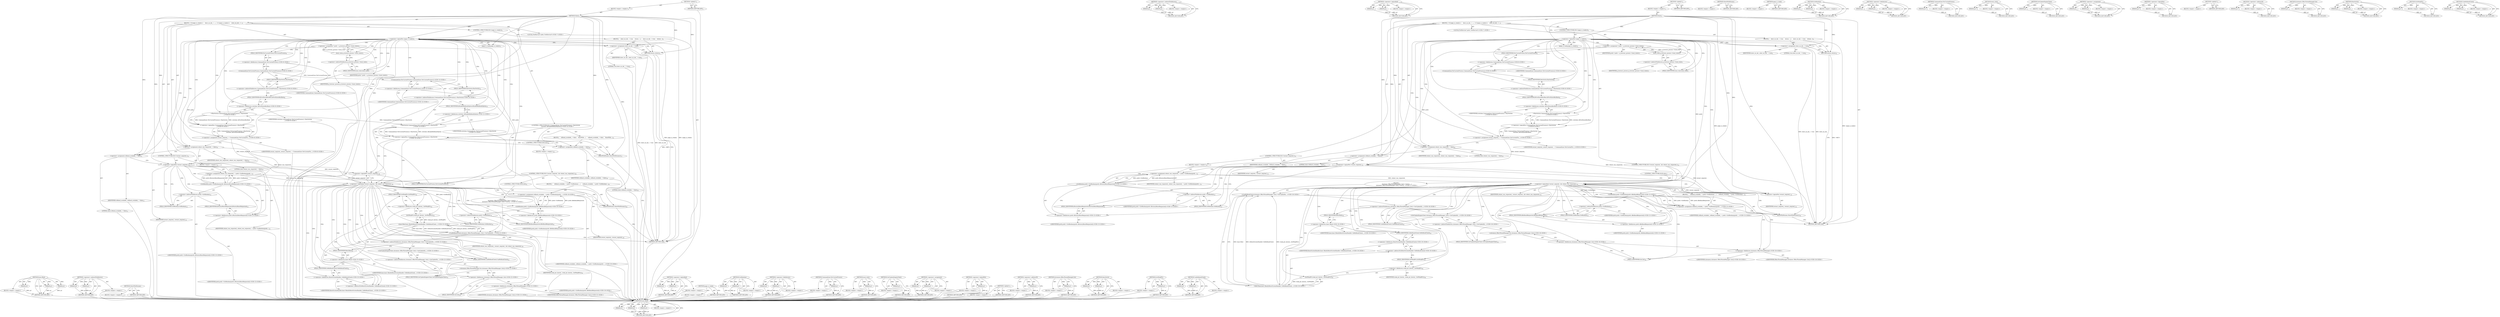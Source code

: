 digraph "CanRollbackCheck" {
vulnerable_183 [label=<(METHOD,base.Bind)>];
vulnerable_184 [label=<(PARAM,p1)>];
vulnerable_185 [label=<(PARAM,p2)>];
vulnerable_186 [label=<(PARAM,p3)>];
vulnerable_187 [label=<(BLOCK,&lt;empty&gt;,&lt;empty&gt;)>];
vulnerable_188 [label=<(METHOD_RETURN,ANY)>];
vulnerable_138 [label=<(METHOD,&lt;operator&gt;.indirectFieldAccess)>];
vulnerable_139 [label=<(PARAM,p1)>];
vulnerable_140 [label=<(PARAM,p2)>];
vulnerable_141 [label=<(BLOCK,&lt;empty&gt;,&lt;empty&gt;)>];
vulnerable_142 [label=<(METHOD_RETURN,ANY)>];
vulnerable_162 [label=<(METHOD,&lt;operator&gt;.logicalAnd)>];
vulnerable_163 [label=<(PARAM,p1)>];
vulnerable_164 [label=<(PARAM,p2)>];
vulnerable_165 [label=<(BLOCK,&lt;empty&gt;,&lt;empty&gt;)>];
vulnerable_166 [label=<(METHOD_RETURN,ANY)>];
vulnerable_6 [label=<(METHOD,&lt;global&gt;)<SUB>1</SUB>>];
vulnerable_7 [label=<(BLOCK,&lt;empty&gt;,&lt;empty&gt;)<SUB>1</SUB>>];
vulnerable_8 [label=<(METHOD,Show)<SUB>1</SUB>>];
vulnerable_9 [label=<(BLOCK,{
  if (!page_is_ready()) {
    show_on_init_ =...,{
  if (!page_is_ready()) {
    show_on_init_ =...)<SUB>1</SUB>>];
vulnerable_10 [label=<(CONTROL_STRUCTURE,IF,if (!page_is_ready()))<SUB>2</SUB>>];
vulnerable_11 [label=<(&lt;operator&gt;.logicalNot,!page_is_ready())<SUB>2</SUB>>];
vulnerable_12 [label=<(page_is_ready,page_is_ready())<SUB>2</SUB>>];
vulnerable_13 [label=<(BLOCK,{
    show_on_init_ = true;
    return;
  },{
    show_on_init_ = true;
    return;
  })<SUB>2</SUB>>];
vulnerable_14 [label=<(&lt;operator&gt;.assignment,show_on_init_ = true)<SUB>3</SUB>>];
vulnerable_15 [label=<(IDENTIFIER,show_on_init_,show_on_init_ = true)<SUB>3</SUB>>];
vulnerable_16 [label=<(LITERAL,true,show_on_init_ = true)<SUB>3</SUB>>];
vulnerable_17 [label=<(RETURN,return;,return;)<SUB>4</SUB>>];
vulnerable_18 [label="<(LOCAL,PrefService* prefs: PrefService*)<SUB>7</SUB>>"];
vulnerable_19 [label=<(&lt;operator&gt;.assignment,* prefs = g_browser_process-&gt;local_state())<SUB>7</SUB>>];
vulnerable_20 [label=<(IDENTIFIER,prefs,* prefs = g_browser_process-&gt;local_state())<SUB>7</SUB>>];
vulnerable_21 [label=<(local_state,g_browser_process-&gt;local_state())<SUB>7</SUB>>];
vulnerable_22 [label=<(&lt;operator&gt;.indirectFieldAccess,g_browser_process-&gt;local_state)<SUB>7</SUB>>];
vulnerable_23 [label=<(IDENTIFIER,g_browser_process,g_browser_process-&gt;local_state())<SUB>7</SUB>>];
vulnerable_24 [label=<(FIELD_IDENTIFIER,local_state,local_state)<SUB>7</SUB>>];
vulnerable_25 [label="<(&lt;operator&gt;.assignment,restart_required_ = !CommandLine::ForCurrentPro...)<SUB>8</SUB>>"];
vulnerable_26 [label="<(IDENTIFIER,restart_required_,restart_required_ = !CommandLine::ForCurrentPro...)<SUB>8</SUB>>"];
vulnerable_27 [label="<(&lt;operator&gt;.logicalNot,!CommandLine::ForCurrentProcess()-&gt;HasSwitch(
 ...)<SUB>8</SUB>>"];
vulnerable_28 [label="<(HasSwitch,CommandLine::ForCurrentProcess()-&gt;HasSwitch(
  ...)<SUB>8</SUB>>"];
vulnerable_29 [label="<(&lt;operator&gt;.indirectFieldAccess,CommandLine::ForCurrentProcess()-&gt;HasSwitch)<SUB>8</SUB>>"];
vulnerable_30 [label="<(CommandLine.ForCurrentProcess,CommandLine::ForCurrentProcess())<SUB>8</SUB>>"];
vulnerable_31 [label="<(&lt;operator&gt;.fieldAccess,CommandLine::ForCurrentProcess)<SUB>8</SUB>>"];
vulnerable_32 [label="<(IDENTIFIER,CommandLine,CommandLine::ForCurrentProcess())<SUB>8</SUB>>"];
vulnerable_33 [label=<(FIELD_IDENTIFIER,ForCurrentProcess,ForCurrentProcess)<SUB>8</SUB>>];
vulnerable_34 [label=<(FIELD_IDENTIFIER,HasSwitch,HasSwitch)<SUB>8</SUB>>];
vulnerable_35 [label="<(&lt;operator&gt;.fieldAccess,switches::kFirstExecAfterBoot)<SUB>9</SUB>>"];
vulnerable_36 [label="<(IDENTIFIER,switches,CommandLine::ForCurrentProcess()-&gt;HasSwitch(
  ...)<SUB>9</SUB>>"];
vulnerable_37 [label=<(FIELD_IDENTIFIER,kFirstExecAfterBoot,kFirstExecAfterBoot)<SUB>9</SUB>>];
vulnerable_38 [label=<(&lt;operator&gt;.assignment,reboot_was_requested_ = false)<SUB>10</SUB>>];
vulnerable_39 [label=<(IDENTIFIER,reboot_was_requested_,reboot_was_requested_ = false)<SUB>10</SUB>>];
vulnerable_40 [label=<(LITERAL,false,reboot_was_requested_ = false)<SUB>10</SUB>>];
vulnerable_41 [label=<(&lt;operator&gt;.assignment,rollback_available_ = false)<SUB>11</SUB>>];
vulnerable_42 [label=<(IDENTIFIER,rollback_available_,rollback_available_ = false)<SUB>11</SUB>>];
vulnerable_43 [label=<(LITERAL,false,rollback_available_ = false)<SUB>11</SUB>>];
vulnerable_44 [label=<(CONTROL_STRUCTURE,IF,if (!restart_required_))<SUB>12</SUB>>];
vulnerable_45 [label=<(&lt;operator&gt;.logicalNot,!restart_required_)<SUB>12</SUB>>];
vulnerable_46 [label=<(IDENTIFIER,restart_required_,!restart_required_)<SUB>12</SUB>>];
vulnerable_47 [label=<(BLOCK,&lt;empty&gt;,&lt;empty&gt;)<SUB>13</SUB>>];
vulnerable_48 [label=<(&lt;operator&gt;.assignment,reboot_was_requested_ = prefs-&gt;GetBoolean(prefs...)<SUB>13</SUB>>];
vulnerable_49 [label=<(IDENTIFIER,reboot_was_requested_,reboot_was_requested_ = prefs-&gt;GetBoolean(prefs...)<SUB>13</SUB>>];
vulnerable_50 [label="<(GetBoolean,prefs-&gt;GetBoolean(prefs::kFactoryResetRequested))<SUB>13</SUB>>"];
vulnerable_51 [label=<(&lt;operator&gt;.indirectFieldAccess,prefs-&gt;GetBoolean)<SUB>13</SUB>>];
vulnerable_52 [label="<(IDENTIFIER,prefs,prefs-&gt;GetBoolean(prefs::kFactoryResetRequested))<SUB>13</SUB>>"];
vulnerable_53 [label=<(FIELD_IDENTIFIER,GetBoolean,GetBoolean)<SUB>13</SUB>>];
vulnerable_54 [label="<(&lt;operator&gt;.fieldAccess,prefs::kFactoryResetRequested)<SUB>13</SUB>>"];
vulnerable_55 [label="<(IDENTIFIER,prefs,prefs-&gt;GetBoolean(prefs::kFactoryResetRequested))<SUB>13</SUB>>"];
vulnerable_56 [label=<(FIELD_IDENTIFIER,kFactoryResetRequested,kFactoryResetRequested)<SUB>13</SUB>>];
vulnerable_57 [label=<(CONTROL_STRUCTURE,IF,if (!restart_required_ &amp;&amp; reboot_was_requested_))<SUB>14</SUB>>];
vulnerable_58 [label=<(&lt;operator&gt;.logicalAnd,!restart_required_ &amp;&amp; reboot_was_requested_)<SUB>14</SUB>>];
vulnerable_59 [label=<(&lt;operator&gt;.logicalNot,!restart_required_)<SUB>14</SUB>>];
vulnerable_60 [label=<(IDENTIFIER,restart_required_,!restart_required_)<SUB>14</SUB>>];
vulnerable_61 [label=<(IDENTIFIER,reboot_was_requested_,!restart_required_ &amp;&amp; reboot_was_requested_)<SUB>14</SUB>>];
vulnerable_62 [label=<(BLOCK,{
     rollback_available_ = prefs-&gt;GetBoolean(...,{
     rollback_available_ = prefs-&gt;GetBoolean(...)<SUB>14</SUB>>];
vulnerable_63 [label="<(&lt;operator&gt;.assignment,rollback_available_ = prefs-&gt;GetBoolean(prefs::...)<SUB>15</SUB>>"];
vulnerable_64 [label="<(IDENTIFIER,rollback_available_,rollback_available_ = prefs-&gt;GetBoolean(prefs::...)<SUB>15</SUB>>"];
vulnerable_65 [label="<(GetBoolean,prefs-&gt;GetBoolean(prefs::kRollbackRequested))<SUB>15</SUB>>"];
vulnerable_66 [label=<(&lt;operator&gt;.indirectFieldAccess,prefs-&gt;GetBoolean)<SUB>15</SUB>>];
vulnerable_67 [label="<(IDENTIFIER,prefs,prefs-&gt;GetBoolean(prefs::kRollbackRequested))<SUB>15</SUB>>"];
vulnerable_68 [label=<(FIELD_IDENTIFIER,GetBoolean,GetBoolean)<SUB>15</SUB>>];
vulnerable_69 [label="<(&lt;operator&gt;.fieldAccess,prefs::kRollbackRequested)<SUB>15</SUB>>"];
vulnerable_70 [label="<(IDENTIFIER,prefs,prefs-&gt;GetBoolean(prefs::kRollbackRequested))<SUB>15</SUB>>"];
vulnerable_71 [label=<(FIELD_IDENTIFIER,kRollbackRequested,kRollbackRequested)<SUB>15</SUB>>];
vulnerable_72 [label=<(ShowWithParams,ShowWithParams())<SUB>16</SUB>>];
vulnerable_73 [label=<(CONTROL_STRUCTURE,ELSE,else)<SUB>17</SUB>>];
vulnerable_74 [label="<(BLOCK,{
    chromeos::DBusThreadManager::Get()-&gt;GetUp...,{
    chromeos::DBusThreadManager::Get()-&gt;GetUp...)<SUB>17</SUB>>"];
vulnerable_75 [label="<(CanRollbackCheck,chromeos::DBusThreadManager::Get()-&gt;GetUpdateEn...)<SUB>18</SUB>>"];
vulnerable_76 [label="<(&lt;operator&gt;.indirectFieldAccess,chromeos::DBusThreadManager::Get()-&gt;GetUpdateEn...)<SUB>18</SUB>>"];
vulnerable_77 [label="<(GetUpdateEngineClient,chromeos::DBusThreadManager::Get()-&gt;GetUpdateEn...)<SUB>18</SUB>>"];
vulnerable_78 [label="<(&lt;operator&gt;.indirectFieldAccess,chromeos::DBusThreadManager::Get()-&gt;GetUpdateEn...)<SUB>18</SUB>>"];
vulnerable_79 [label="<(chromeos.DBusThreadManager.Get,chromeos::DBusThreadManager::Get())<SUB>18</SUB>>"];
vulnerable_80 [label="<(&lt;operator&gt;.fieldAccess,chromeos::DBusThreadManager::Get)<SUB>18</SUB>>"];
vulnerable_81 [label="<(&lt;operator&gt;.fieldAccess,chromeos::DBusThreadManager)<SUB>18</SUB>>"];
vulnerable_82 [label="<(IDENTIFIER,chromeos,chromeos::DBusThreadManager::Get())<SUB>18</SUB>>"];
vulnerable_83 [label="<(IDENTIFIER,DBusThreadManager,chromeos::DBusThreadManager::Get())<SUB>18</SUB>>"];
vulnerable_84 [label=<(FIELD_IDENTIFIER,Get,Get)<SUB>18</SUB>>];
vulnerable_85 [label=<(FIELD_IDENTIFIER,GetUpdateEngineClient,GetUpdateEngineClient)<SUB>18</SUB>>];
vulnerable_86 [label=<(FIELD_IDENTIFIER,CanRollbackCheck,CanRollbackCheck)<SUB>18</SUB>>];
vulnerable_87 [label="<(base.Bind,base::Bind(&amp;ResetScreenHandler::OnRollbackCheck...)<SUB>19</SUB>>"];
vulnerable_88 [label="<(&lt;operator&gt;.fieldAccess,base::Bind)<SUB>19</SUB>>"];
vulnerable_89 [label="<(IDENTIFIER,base,base::Bind(&amp;ResetScreenHandler::OnRollbackCheck...)<SUB>19</SUB>>"];
vulnerable_90 [label=<(FIELD_IDENTIFIER,Bind,Bind)<SUB>19</SUB>>];
vulnerable_91 [label="<(&lt;operator&gt;.addressOf,&amp;ResetScreenHandler::OnRollbackCheck)<SUB>19</SUB>>"];
vulnerable_92 [label="<(&lt;operator&gt;.fieldAccess,ResetScreenHandler::OnRollbackCheck)<SUB>19</SUB>>"];
vulnerable_93 [label="<(IDENTIFIER,ResetScreenHandler,base::Bind(&amp;ResetScreenHandler::OnRollbackCheck...)<SUB>19</SUB>>"];
vulnerable_94 [label=<(FIELD_IDENTIFIER,OnRollbackCheck,OnRollbackCheck)<SUB>19</SUB>>];
vulnerable_95 [label=<(GetWeakPtr,weak_ptr_factory_.GetWeakPtr())<SUB>20</SUB>>];
vulnerable_96 [label=<(&lt;operator&gt;.fieldAccess,weak_ptr_factory_.GetWeakPtr)<SUB>20</SUB>>];
vulnerable_97 [label=<(IDENTIFIER,weak_ptr_factory_,weak_ptr_factory_.GetWeakPtr())<SUB>20</SUB>>];
vulnerable_98 [label=<(FIELD_IDENTIFIER,GetWeakPtr,GetWeakPtr)<SUB>20</SUB>>];
vulnerable_99 [label=<(METHOD_RETURN,void)<SUB>1</SUB>>];
vulnerable_101 [label=<(METHOD_RETURN,ANY)<SUB>1</SUB>>];
vulnerable_167 [label=<(METHOD,ShowWithParams)>];
vulnerable_168 [label=<(BLOCK,&lt;empty&gt;,&lt;empty&gt;)>];
vulnerable_169 [label=<(METHOD_RETURN,ANY)>];
vulnerable_126 [label=<(METHOD,page_is_ready)>];
vulnerable_127 [label=<(BLOCK,&lt;empty&gt;,&lt;empty&gt;)>];
vulnerable_128 [label=<(METHOD_RETURN,ANY)>];
vulnerable_157 [label=<(METHOD,GetBoolean)>];
vulnerable_158 [label=<(PARAM,p1)>];
vulnerable_159 [label=<(PARAM,p2)>];
vulnerable_160 [label=<(BLOCK,&lt;empty&gt;,&lt;empty&gt;)>];
vulnerable_161 [label=<(METHOD_RETURN,ANY)>];
vulnerable_152 [label=<(METHOD,&lt;operator&gt;.fieldAccess)>];
vulnerable_153 [label=<(PARAM,p1)>];
vulnerable_154 [label=<(PARAM,p2)>];
vulnerable_155 [label=<(BLOCK,&lt;empty&gt;,&lt;empty&gt;)>];
vulnerable_156 [label=<(METHOD_RETURN,ANY)>];
vulnerable_148 [label=<(METHOD,CommandLine.ForCurrentProcess)>];
vulnerable_149 [label=<(PARAM,p1)>];
vulnerable_150 [label=<(BLOCK,&lt;empty&gt;,&lt;empty&gt;)>];
vulnerable_151 [label=<(METHOD_RETURN,ANY)>];
vulnerable_134 [label=<(METHOD,local_state)>];
vulnerable_135 [label=<(PARAM,p1)>];
vulnerable_136 [label=<(BLOCK,&lt;empty&gt;,&lt;empty&gt;)>];
vulnerable_137 [label=<(METHOD_RETURN,ANY)>];
vulnerable_175 [label=<(METHOD,GetUpdateEngineClient)>];
vulnerable_176 [label=<(PARAM,p1)>];
vulnerable_177 [label=<(BLOCK,&lt;empty&gt;,&lt;empty&gt;)>];
vulnerable_178 [label=<(METHOD_RETURN,ANY)>];
vulnerable_129 [label=<(METHOD,&lt;operator&gt;.assignment)>];
vulnerable_130 [label=<(PARAM,p1)>];
vulnerable_131 [label=<(PARAM,p2)>];
vulnerable_132 [label=<(BLOCK,&lt;empty&gt;,&lt;empty&gt;)>];
vulnerable_133 [label=<(METHOD_RETURN,ANY)>];
vulnerable_122 [label=<(METHOD,&lt;operator&gt;.logicalNot)>];
vulnerable_123 [label=<(PARAM,p1)>];
vulnerable_124 [label=<(BLOCK,&lt;empty&gt;,&lt;empty&gt;)>];
vulnerable_125 [label=<(METHOD_RETURN,ANY)>];
vulnerable_116 [label=<(METHOD,&lt;global&gt;)<SUB>1</SUB>>];
vulnerable_117 [label=<(BLOCK,&lt;empty&gt;,&lt;empty&gt;)>];
vulnerable_118 [label=<(METHOD_RETURN,ANY)>];
vulnerable_189 [label=<(METHOD,&lt;operator&gt;.addressOf)>];
vulnerable_190 [label=<(PARAM,p1)>];
vulnerable_191 [label=<(BLOCK,&lt;empty&gt;,&lt;empty&gt;)>];
vulnerable_192 [label=<(METHOD_RETURN,ANY)>];
vulnerable_179 [label=<(METHOD,chromeos.DBusThreadManager.Get)>];
vulnerable_180 [label=<(PARAM,p1)>];
vulnerable_181 [label=<(BLOCK,&lt;empty&gt;,&lt;empty&gt;)>];
vulnerable_182 [label=<(METHOD_RETURN,ANY)>];
vulnerable_143 [label=<(METHOD,HasSwitch)>];
vulnerable_144 [label=<(PARAM,p1)>];
vulnerable_145 [label=<(PARAM,p2)>];
vulnerable_146 [label=<(BLOCK,&lt;empty&gt;,&lt;empty&gt;)>];
vulnerable_147 [label=<(METHOD_RETURN,ANY)>];
vulnerable_193 [label=<(METHOD,GetWeakPtr)>];
vulnerable_194 [label=<(PARAM,p1)>];
vulnerable_195 [label=<(BLOCK,&lt;empty&gt;,&lt;empty&gt;)>];
vulnerable_196 [label=<(METHOD_RETURN,ANY)>];
vulnerable_170 [label=<(METHOD,CanRollbackCheck)>];
vulnerable_171 [label=<(PARAM,p1)>];
vulnerable_172 [label=<(PARAM,p2)>];
vulnerable_173 [label=<(BLOCK,&lt;empty&gt;,&lt;empty&gt;)>];
vulnerable_174 [label=<(METHOD_RETURN,ANY)>];
fixed_202 [label=<(METHOD,base.Bind)>];
fixed_203 [label=<(PARAM,p1)>];
fixed_204 [label=<(PARAM,p2)>];
fixed_205 [label=<(PARAM,p3)>];
fixed_206 [label=<(BLOCK,&lt;empty&gt;,&lt;empty&gt;)>];
fixed_207 [label=<(METHOD_RETURN,ANY)>];
fixed_157 [label=<(METHOD,&lt;operator&gt;.indirectFieldAccess)>];
fixed_158 [label=<(PARAM,p1)>];
fixed_159 [label=<(PARAM,p2)>];
fixed_160 [label=<(BLOCK,&lt;empty&gt;,&lt;empty&gt;)>];
fixed_161 [label=<(METHOD_RETURN,ANY)>];
fixed_181 [label=<(METHOD,ShowWithParams)>];
fixed_182 [label=<(BLOCK,&lt;empty&gt;,&lt;empty&gt;)>];
fixed_183 [label=<(METHOD_RETURN,ANY)>];
fixed_6 [label=<(METHOD,&lt;global&gt;)<SUB>1</SUB>>];
fixed_7 [label=<(BLOCK,&lt;empty&gt;,&lt;empty&gt;)<SUB>1</SUB>>];
fixed_8 [label=<(METHOD,Show)<SUB>1</SUB>>];
fixed_9 [label=<(BLOCK,{
  if (!page_is_ready()) {
    show_on_init_ =...,{
  if (!page_is_ready()) {
    show_on_init_ =...)<SUB>1</SUB>>];
fixed_10 [label=<(CONTROL_STRUCTURE,IF,if (!page_is_ready()))<SUB>2</SUB>>];
fixed_11 [label=<(&lt;operator&gt;.logicalNot,!page_is_ready())<SUB>2</SUB>>];
fixed_12 [label=<(page_is_ready,page_is_ready())<SUB>2</SUB>>];
fixed_13 [label=<(BLOCK,{
    show_on_init_ = true;
    return;
  },{
    show_on_init_ = true;
    return;
  })<SUB>2</SUB>>];
fixed_14 [label=<(&lt;operator&gt;.assignment,show_on_init_ = true)<SUB>3</SUB>>];
fixed_15 [label=<(IDENTIFIER,show_on_init_,show_on_init_ = true)<SUB>3</SUB>>];
fixed_16 [label=<(LITERAL,true,show_on_init_ = true)<SUB>3</SUB>>];
fixed_17 [label=<(RETURN,return;,return;)<SUB>4</SUB>>];
fixed_18 [label="<(LOCAL,PrefService* prefs: PrefService*)<SUB>7</SUB>>"];
fixed_19 [label=<(&lt;operator&gt;.assignment,* prefs = g_browser_process-&gt;local_state())<SUB>7</SUB>>];
fixed_20 [label=<(IDENTIFIER,prefs,* prefs = g_browser_process-&gt;local_state())<SUB>7</SUB>>];
fixed_21 [label=<(local_state,g_browser_process-&gt;local_state())<SUB>7</SUB>>];
fixed_22 [label=<(&lt;operator&gt;.indirectFieldAccess,g_browser_process-&gt;local_state)<SUB>7</SUB>>];
fixed_23 [label=<(IDENTIFIER,g_browser_process,g_browser_process-&gt;local_state())<SUB>7</SUB>>];
fixed_24 [label=<(FIELD_IDENTIFIER,local_state,local_state)<SUB>7</SUB>>];
fixed_25 [label="<(&lt;operator&gt;.assignment,restart_required_ = !CommandLine::ForCurrentPro...)<SUB>8</SUB>>"];
fixed_26 [label="<(IDENTIFIER,restart_required_,restart_required_ = !CommandLine::ForCurrentPro...)<SUB>8</SUB>>"];
fixed_27 [label="<(&lt;operator&gt;.logicalNot,!CommandLine::ForCurrentProcess()-&gt;HasSwitch(
 ...)<SUB>8</SUB>>"];
fixed_28 [label="<(HasSwitch,CommandLine::ForCurrentProcess()-&gt;HasSwitch(
  ...)<SUB>8</SUB>>"];
fixed_29 [label="<(&lt;operator&gt;.indirectFieldAccess,CommandLine::ForCurrentProcess()-&gt;HasSwitch)<SUB>8</SUB>>"];
fixed_30 [label="<(CommandLine.ForCurrentProcess,CommandLine::ForCurrentProcess())<SUB>8</SUB>>"];
fixed_31 [label="<(&lt;operator&gt;.fieldAccess,CommandLine::ForCurrentProcess)<SUB>8</SUB>>"];
fixed_32 [label="<(IDENTIFIER,CommandLine,CommandLine::ForCurrentProcess())<SUB>8</SUB>>"];
fixed_33 [label=<(FIELD_IDENTIFIER,ForCurrentProcess,ForCurrentProcess)<SUB>8</SUB>>];
fixed_34 [label=<(FIELD_IDENTIFIER,HasSwitch,HasSwitch)<SUB>8</SUB>>];
fixed_35 [label="<(&lt;operator&gt;.fieldAccess,switches::kFirstExecAfterBoot)<SUB>9</SUB>>"];
fixed_36 [label="<(IDENTIFIER,switches,CommandLine::ForCurrentProcess()-&gt;HasSwitch(
  ...)<SUB>9</SUB>>"];
fixed_37 [label=<(FIELD_IDENTIFIER,kFirstExecAfterBoot,kFirstExecAfterBoot)<SUB>9</SUB>>];
fixed_38 [label=<(&lt;operator&gt;.assignment,reboot_was_requested_ = false)<SUB>10</SUB>>];
fixed_39 [label=<(IDENTIFIER,reboot_was_requested_,reboot_was_requested_ = false)<SUB>10</SUB>>];
fixed_40 [label=<(LITERAL,false,reboot_was_requested_ = false)<SUB>10</SUB>>];
fixed_41 [label=<(&lt;operator&gt;.assignment,rollback_available_ = false)<SUB>11</SUB>>];
fixed_42 [label=<(IDENTIFIER,rollback_available_,rollback_available_ = false)<SUB>11</SUB>>];
fixed_43 [label=<(LITERAL,false,rollback_available_ = false)<SUB>11</SUB>>];
fixed_44 [label=<(CONTROL_STRUCTURE,IF,if (!restart_required_))<SUB>12</SUB>>];
fixed_45 [label=<(&lt;operator&gt;.logicalNot,!restart_required_)<SUB>12</SUB>>];
fixed_46 [label=<(IDENTIFIER,restart_required_,!restart_required_)<SUB>12</SUB>>];
fixed_47 [label=<(BLOCK,&lt;empty&gt;,&lt;empty&gt;)<SUB>13</SUB>>];
fixed_48 [label=<(&lt;operator&gt;.assignment,reboot_was_requested_ = prefs-&gt;GetBoolean(prefs...)<SUB>13</SUB>>];
fixed_49 [label=<(IDENTIFIER,reboot_was_requested_,reboot_was_requested_ = prefs-&gt;GetBoolean(prefs...)<SUB>13</SUB>>];
fixed_50 [label="<(GetBoolean,prefs-&gt;GetBoolean(prefs::kFactoryResetRequested))<SUB>13</SUB>>"];
fixed_51 [label=<(&lt;operator&gt;.indirectFieldAccess,prefs-&gt;GetBoolean)<SUB>13</SUB>>];
fixed_52 [label="<(IDENTIFIER,prefs,prefs-&gt;GetBoolean(prefs::kFactoryResetRequested))<SUB>13</SUB>>"];
fixed_53 [label=<(FIELD_IDENTIFIER,GetBoolean,GetBoolean)<SUB>13</SUB>>];
fixed_54 [label="<(&lt;operator&gt;.fieldAccess,prefs::kFactoryResetRequested)<SUB>13</SUB>>"];
fixed_55 [label="<(IDENTIFIER,prefs,prefs-&gt;GetBoolean(prefs::kFactoryResetRequested))<SUB>13</SUB>>"];
fixed_56 [label=<(FIELD_IDENTIFIER,kFactoryResetRequested,kFactoryResetRequested)<SUB>13</SUB>>];
fixed_57 [label="<(CONTROL_STRUCTURE,IF,if (!CommandLine::ForCurrentProcess()-&gt;HasSwitch(
          switches::kEnableRollbackOption)))<SUB>14</SUB>>"];
fixed_58 [label="<(&lt;operator&gt;.logicalNot,!CommandLine::ForCurrentProcess()-&gt;HasSwitch(
 ...)<SUB>14</SUB>>"];
fixed_59 [label="<(HasSwitch,CommandLine::ForCurrentProcess()-&gt;HasSwitch(
  ...)<SUB>14</SUB>>"];
fixed_60 [label="<(&lt;operator&gt;.indirectFieldAccess,CommandLine::ForCurrentProcess()-&gt;HasSwitch)<SUB>14</SUB>>"];
fixed_61 [label="<(CommandLine.ForCurrentProcess,CommandLine::ForCurrentProcess())<SUB>14</SUB>>"];
fixed_62 [label="<(&lt;operator&gt;.fieldAccess,CommandLine::ForCurrentProcess)<SUB>14</SUB>>"];
fixed_63 [label="<(IDENTIFIER,CommandLine,CommandLine::ForCurrentProcess())<SUB>14</SUB>>"];
fixed_64 [label=<(FIELD_IDENTIFIER,ForCurrentProcess,ForCurrentProcess)<SUB>14</SUB>>];
fixed_65 [label=<(FIELD_IDENTIFIER,HasSwitch,HasSwitch)<SUB>14</SUB>>];
fixed_66 [label="<(&lt;operator&gt;.fieldAccess,switches::kEnableRollbackOption)<SUB>15</SUB>>"];
fixed_67 [label="<(IDENTIFIER,switches,CommandLine::ForCurrentProcess()-&gt;HasSwitch(
  ...)<SUB>15</SUB>>"];
fixed_68 [label=<(FIELD_IDENTIFIER,kEnableRollbackOption,kEnableRollbackOption)<SUB>15</SUB>>];
fixed_69 [label=<(BLOCK,{
    rollback_available_ = false;
    ShowWith...,{
    rollback_available_ = false;
    ShowWith...)<SUB>15</SUB>>];
fixed_70 [label=<(&lt;operator&gt;.assignment,rollback_available_ = false)<SUB>16</SUB>>];
fixed_71 [label=<(IDENTIFIER,rollback_available_,rollback_available_ = false)<SUB>16</SUB>>];
fixed_72 [label=<(LITERAL,false,rollback_available_ = false)<SUB>16</SUB>>];
fixed_73 [label=<(ShowWithParams,ShowWithParams())<SUB>17</SUB>>];
fixed_74 [label=<(CONTROL_STRUCTURE,ELSE,else)<SUB>18</SUB>>];
fixed_75 [label=<(BLOCK,&lt;empty&gt;,&lt;empty&gt;)<SUB>18</SUB>>];
fixed_76 [label=<(CONTROL_STRUCTURE,IF,if (!restart_required_ &amp;&amp; reboot_was_requested_))<SUB>18</SUB>>];
fixed_77 [label=<(&lt;operator&gt;.logicalAnd,!restart_required_ &amp;&amp; reboot_was_requested_)<SUB>18</SUB>>];
fixed_78 [label=<(&lt;operator&gt;.logicalNot,!restart_required_)<SUB>18</SUB>>];
fixed_79 [label=<(IDENTIFIER,restart_required_,!restart_required_)<SUB>18</SUB>>];
fixed_80 [label=<(IDENTIFIER,reboot_was_requested_,!restart_required_ &amp;&amp; reboot_was_requested_)<SUB>18</SUB>>];
fixed_81 [label=<(BLOCK,{
     rollback_available_ = prefs-&gt;GetBoolean(...,{
     rollback_available_ = prefs-&gt;GetBoolean(...)<SUB>18</SUB>>];
fixed_82 [label="<(&lt;operator&gt;.assignment,rollback_available_ = prefs-&gt;GetBoolean(prefs::...)<SUB>19</SUB>>"];
fixed_83 [label="<(IDENTIFIER,rollback_available_,rollback_available_ = prefs-&gt;GetBoolean(prefs::...)<SUB>19</SUB>>"];
fixed_84 [label="<(GetBoolean,prefs-&gt;GetBoolean(prefs::kRollbackRequested))<SUB>19</SUB>>"];
fixed_85 [label=<(&lt;operator&gt;.indirectFieldAccess,prefs-&gt;GetBoolean)<SUB>19</SUB>>];
fixed_86 [label="<(IDENTIFIER,prefs,prefs-&gt;GetBoolean(prefs::kRollbackRequested))<SUB>19</SUB>>"];
fixed_87 [label=<(FIELD_IDENTIFIER,GetBoolean,GetBoolean)<SUB>19</SUB>>];
fixed_88 [label="<(&lt;operator&gt;.fieldAccess,prefs::kRollbackRequested)<SUB>19</SUB>>"];
fixed_89 [label="<(IDENTIFIER,prefs,prefs-&gt;GetBoolean(prefs::kRollbackRequested))<SUB>19</SUB>>"];
fixed_90 [label=<(FIELD_IDENTIFIER,kRollbackRequested,kRollbackRequested)<SUB>19</SUB>>];
fixed_91 [label=<(ShowWithParams,ShowWithParams())<SUB>20</SUB>>];
fixed_92 [label=<(CONTROL_STRUCTURE,ELSE,else)<SUB>21</SUB>>];
fixed_93 [label="<(BLOCK,{
    chromeos::DBusThreadManager::Get()-&gt;GetUp...,{
    chromeos::DBusThreadManager::Get()-&gt;GetUp...)<SUB>21</SUB>>"];
fixed_94 [label="<(CanRollbackCheck,chromeos::DBusThreadManager::Get()-&gt;GetUpdateEn...)<SUB>22</SUB>>"];
fixed_95 [label="<(&lt;operator&gt;.indirectFieldAccess,chromeos::DBusThreadManager::Get()-&gt;GetUpdateEn...)<SUB>22</SUB>>"];
fixed_96 [label="<(GetUpdateEngineClient,chromeos::DBusThreadManager::Get()-&gt;GetUpdateEn...)<SUB>22</SUB>>"];
fixed_97 [label="<(&lt;operator&gt;.indirectFieldAccess,chromeos::DBusThreadManager::Get()-&gt;GetUpdateEn...)<SUB>22</SUB>>"];
fixed_98 [label="<(chromeos.DBusThreadManager.Get,chromeos::DBusThreadManager::Get())<SUB>22</SUB>>"];
fixed_99 [label="<(&lt;operator&gt;.fieldAccess,chromeos::DBusThreadManager::Get)<SUB>22</SUB>>"];
fixed_100 [label="<(&lt;operator&gt;.fieldAccess,chromeos::DBusThreadManager)<SUB>22</SUB>>"];
fixed_101 [label="<(IDENTIFIER,chromeos,chromeos::DBusThreadManager::Get())<SUB>22</SUB>>"];
fixed_102 [label="<(IDENTIFIER,DBusThreadManager,chromeos::DBusThreadManager::Get())<SUB>22</SUB>>"];
fixed_103 [label=<(FIELD_IDENTIFIER,Get,Get)<SUB>22</SUB>>];
fixed_104 [label=<(FIELD_IDENTIFIER,GetUpdateEngineClient,GetUpdateEngineClient)<SUB>22</SUB>>];
fixed_105 [label=<(FIELD_IDENTIFIER,CanRollbackCheck,CanRollbackCheck)<SUB>22</SUB>>];
fixed_106 [label="<(base.Bind,base::Bind(&amp;ResetScreenHandler::OnRollbackCheck...)<SUB>23</SUB>>"];
fixed_107 [label="<(&lt;operator&gt;.fieldAccess,base::Bind)<SUB>23</SUB>>"];
fixed_108 [label="<(IDENTIFIER,base,base::Bind(&amp;ResetScreenHandler::OnRollbackCheck...)<SUB>23</SUB>>"];
fixed_109 [label=<(FIELD_IDENTIFIER,Bind,Bind)<SUB>23</SUB>>];
fixed_110 [label="<(&lt;operator&gt;.addressOf,&amp;ResetScreenHandler::OnRollbackCheck)<SUB>23</SUB>>"];
fixed_111 [label="<(&lt;operator&gt;.fieldAccess,ResetScreenHandler::OnRollbackCheck)<SUB>23</SUB>>"];
fixed_112 [label="<(IDENTIFIER,ResetScreenHandler,base::Bind(&amp;ResetScreenHandler::OnRollbackCheck...)<SUB>23</SUB>>"];
fixed_113 [label=<(FIELD_IDENTIFIER,OnRollbackCheck,OnRollbackCheck)<SUB>23</SUB>>];
fixed_114 [label=<(GetWeakPtr,weak_ptr_factory_.GetWeakPtr())<SUB>24</SUB>>];
fixed_115 [label=<(&lt;operator&gt;.fieldAccess,weak_ptr_factory_.GetWeakPtr)<SUB>24</SUB>>];
fixed_116 [label=<(IDENTIFIER,weak_ptr_factory_,weak_ptr_factory_.GetWeakPtr())<SUB>24</SUB>>];
fixed_117 [label=<(FIELD_IDENTIFIER,GetWeakPtr,GetWeakPtr)<SUB>24</SUB>>];
fixed_118 [label=<(METHOD_RETURN,void)<SUB>1</SUB>>];
fixed_120 [label=<(METHOD_RETURN,ANY)<SUB>1</SUB>>];
fixed_184 [label=<(METHOD,&lt;operator&gt;.logicalAnd)>];
fixed_185 [label=<(PARAM,p1)>];
fixed_186 [label=<(PARAM,p2)>];
fixed_187 [label=<(BLOCK,&lt;empty&gt;,&lt;empty&gt;)>];
fixed_188 [label=<(METHOD_RETURN,ANY)>];
fixed_145 [label=<(METHOD,page_is_ready)>];
fixed_146 [label=<(BLOCK,&lt;empty&gt;,&lt;empty&gt;)>];
fixed_147 [label=<(METHOD_RETURN,ANY)>];
fixed_176 [label=<(METHOD,GetBoolean)>];
fixed_177 [label=<(PARAM,p1)>];
fixed_178 [label=<(PARAM,p2)>];
fixed_179 [label=<(BLOCK,&lt;empty&gt;,&lt;empty&gt;)>];
fixed_180 [label=<(METHOD_RETURN,ANY)>];
fixed_171 [label=<(METHOD,&lt;operator&gt;.fieldAccess)>];
fixed_172 [label=<(PARAM,p1)>];
fixed_173 [label=<(PARAM,p2)>];
fixed_174 [label=<(BLOCK,&lt;empty&gt;,&lt;empty&gt;)>];
fixed_175 [label=<(METHOD_RETURN,ANY)>];
fixed_167 [label=<(METHOD,CommandLine.ForCurrentProcess)>];
fixed_168 [label=<(PARAM,p1)>];
fixed_169 [label=<(BLOCK,&lt;empty&gt;,&lt;empty&gt;)>];
fixed_170 [label=<(METHOD_RETURN,ANY)>];
fixed_153 [label=<(METHOD,local_state)>];
fixed_154 [label=<(PARAM,p1)>];
fixed_155 [label=<(BLOCK,&lt;empty&gt;,&lt;empty&gt;)>];
fixed_156 [label=<(METHOD_RETURN,ANY)>];
fixed_194 [label=<(METHOD,GetUpdateEngineClient)>];
fixed_195 [label=<(PARAM,p1)>];
fixed_196 [label=<(BLOCK,&lt;empty&gt;,&lt;empty&gt;)>];
fixed_197 [label=<(METHOD_RETURN,ANY)>];
fixed_148 [label=<(METHOD,&lt;operator&gt;.assignment)>];
fixed_149 [label=<(PARAM,p1)>];
fixed_150 [label=<(PARAM,p2)>];
fixed_151 [label=<(BLOCK,&lt;empty&gt;,&lt;empty&gt;)>];
fixed_152 [label=<(METHOD_RETURN,ANY)>];
fixed_141 [label=<(METHOD,&lt;operator&gt;.logicalNot)>];
fixed_142 [label=<(PARAM,p1)>];
fixed_143 [label=<(BLOCK,&lt;empty&gt;,&lt;empty&gt;)>];
fixed_144 [label=<(METHOD_RETURN,ANY)>];
fixed_135 [label=<(METHOD,&lt;global&gt;)<SUB>1</SUB>>];
fixed_136 [label=<(BLOCK,&lt;empty&gt;,&lt;empty&gt;)>];
fixed_137 [label=<(METHOD_RETURN,ANY)>];
fixed_208 [label=<(METHOD,&lt;operator&gt;.addressOf)>];
fixed_209 [label=<(PARAM,p1)>];
fixed_210 [label=<(BLOCK,&lt;empty&gt;,&lt;empty&gt;)>];
fixed_211 [label=<(METHOD_RETURN,ANY)>];
fixed_198 [label=<(METHOD,chromeos.DBusThreadManager.Get)>];
fixed_199 [label=<(PARAM,p1)>];
fixed_200 [label=<(BLOCK,&lt;empty&gt;,&lt;empty&gt;)>];
fixed_201 [label=<(METHOD_RETURN,ANY)>];
fixed_162 [label=<(METHOD,HasSwitch)>];
fixed_163 [label=<(PARAM,p1)>];
fixed_164 [label=<(PARAM,p2)>];
fixed_165 [label=<(BLOCK,&lt;empty&gt;,&lt;empty&gt;)>];
fixed_166 [label=<(METHOD_RETURN,ANY)>];
fixed_212 [label=<(METHOD,GetWeakPtr)>];
fixed_213 [label=<(PARAM,p1)>];
fixed_214 [label=<(BLOCK,&lt;empty&gt;,&lt;empty&gt;)>];
fixed_215 [label=<(METHOD_RETURN,ANY)>];
fixed_189 [label=<(METHOD,CanRollbackCheck)>];
fixed_190 [label=<(PARAM,p1)>];
fixed_191 [label=<(PARAM,p2)>];
fixed_192 [label=<(BLOCK,&lt;empty&gt;,&lt;empty&gt;)>];
fixed_193 [label=<(METHOD_RETURN,ANY)>];
vulnerable_183 -> vulnerable_184  [key=0, label="AST: "];
vulnerable_183 -> vulnerable_184  [key=1, label="DDG: "];
vulnerable_183 -> vulnerable_187  [key=0, label="AST: "];
vulnerable_183 -> vulnerable_185  [key=0, label="AST: "];
vulnerable_183 -> vulnerable_185  [key=1, label="DDG: "];
vulnerable_183 -> vulnerable_188  [key=0, label="AST: "];
vulnerable_183 -> vulnerable_188  [key=1, label="CFG: "];
vulnerable_183 -> vulnerable_186  [key=0, label="AST: "];
vulnerable_183 -> vulnerable_186  [key=1, label="DDG: "];
vulnerable_184 -> vulnerable_188  [key=0, label="DDG: p1"];
vulnerable_185 -> vulnerable_188  [key=0, label="DDG: p2"];
vulnerable_186 -> vulnerable_188  [key=0, label="DDG: p3"];
vulnerable_138 -> vulnerable_139  [key=0, label="AST: "];
vulnerable_138 -> vulnerable_139  [key=1, label="DDG: "];
vulnerable_138 -> vulnerable_141  [key=0, label="AST: "];
vulnerable_138 -> vulnerable_140  [key=0, label="AST: "];
vulnerable_138 -> vulnerable_140  [key=1, label="DDG: "];
vulnerable_138 -> vulnerable_142  [key=0, label="AST: "];
vulnerable_138 -> vulnerable_142  [key=1, label="CFG: "];
vulnerable_139 -> vulnerable_142  [key=0, label="DDG: p1"];
vulnerable_140 -> vulnerable_142  [key=0, label="DDG: p2"];
vulnerable_162 -> vulnerable_163  [key=0, label="AST: "];
vulnerable_162 -> vulnerable_163  [key=1, label="DDG: "];
vulnerable_162 -> vulnerable_165  [key=0, label="AST: "];
vulnerable_162 -> vulnerable_164  [key=0, label="AST: "];
vulnerable_162 -> vulnerable_164  [key=1, label="DDG: "];
vulnerable_162 -> vulnerable_166  [key=0, label="AST: "];
vulnerable_162 -> vulnerable_166  [key=1, label="CFG: "];
vulnerable_163 -> vulnerable_166  [key=0, label="DDG: p1"];
vulnerable_164 -> vulnerable_166  [key=0, label="DDG: p2"];
vulnerable_6 -> vulnerable_7  [key=0, label="AST: "];
vulnerable_6 -> vulnerable_101  [key=0, label="AST: "];
vulnerable_6 -> vulnerable_101  [key=1, label="CFG: "];
vulnerable_7 -> vulnerable_8  [key=0, label="AST: "];
vulnerable_8 -> vulnerable_9  [key=0, label="AST: "];
vulnerable_8 -> vulnerable_99  [key=0, label="AST: "];
vulnerable_8 -> vulnerable_12  [key=0, label="CFG: "];
vulnerable_8 -> vulnerable_38  [key=0, label="DDG: "];
vulnerable_8 -> vulnerable_41  [key=0, label="DDG: "];
vulnerable_8 -> vulnerable_11  [key=0, label="DDG: "];
vulnerable_8 -> vulnerable_14  [key=0, label="DDG: "];
vulnerable_8 -> vulnerable_17  [key=0, label="DDG: "];
vulnerable_8 -> vulnerable_45  [key=0, label="DDG: "];
vulnerable_8 -> vulnerable_58  [key=0, label="DDG: "];
vulnerable_8 -> vulnerable_72  [key=0, label="DDG: "];
vulnerable_8 -> vulnerable_59  [key=0, label="DDG: "];
vulnerable_9 -> vulnerable_10  [key=0, label="AST: "];
vulnerable_9 -> vulnerable_18  [key=0, label="AST: "];
vulnerable_9 -> vulnerable_19  [key=0, label="AST: "];
vulnerable_9 -> vulnerable_25  [key=0, label="AST: "];
vulnerable_9 -> vulnerable_38  [key=0, label="AST: "];
vulnerable_9 -> vulnerable_41  [key=0, label="AST: "];
vulnerable_9 -> vulnerable_44  [key=0, label="AST: "];
vulnerable_9 -> vulnerable_57  [key=0, label="AST: "];
vulnerable_10 -> vulnerable_11  [key=0, label="AST: "];
vulnerable_10 -> vulnerable_13  [key=0, label="AST: "];
vulnerable_11 -> vulnerable_12  [key=0, label="AST: "];
vulnerable_11 -> vulnerable_14  [key=0, label="CFG: "];
vulnerable_11 -> vulnerable_14  [key=1, label="CDG: "];
vulnerable_11 -> vulnerable_24  [key=0, label="CFG: "];
vulnerable_11 -> vulnerable_24  [key=1, label="CDG: "];
vulnerable_11 -> vulnerable_99  [key=0, label="DDG: page_is_ready()"];
vulnerable_11 -> vulnerable_99  [key=1, label="DDG: !page_is_ready()"];
vulnerable_11 -> vulnerable_17  [key=0, label="CDG: "];
vulnerable_11 -> vulnerable_30  [key=0, label="CDG: "];
vulnerable_11 -> vulnerable_34  [key=0, label="CDG: "];
vulnerable_11 -> vulnerable_21  [key=0, label="CDG: "];
vulnerable_11 -> vulnerable_19  [key=0, label="CDG: "];
vulnerable_11 -> vulnerable_28  [key=0, label="CDG: "];
vulnerable_11 -> vulnerable_37  [key=0, label="CDG: "];
vulnerable_11 -> vulnerable_38  [key=0, label="CDG: "];
vulnerable_11 -> vulnerable_25  [key=0, label="CDG: "];
vulnerable_11 -> vulnerable_22  [key=0, label="CDG: "];
vulnerable_11 -> vulnerable_45  [key=0, label="CDG: "];
vulnerable_11 -> vulnerable_27  [key=0, label="CDG: "];
vulnerable_11 -> vulnerable_29  [key=0, label="CDG: "];
vulnerable_11 -> vulnerable_59  [key=0, label="CDG: "];
vulnerable_11 -> vulnerable_35  [key=0, label="CDG: "];
vulnerable_11 -> vulnerable_58  [key=0, label="CDG: "];
vulnerable_11 -> vulnerable_33  [key=0, label="CDG: "];
vulnerable_11 -> vulnerable_41  [key=0, label="CDG: "];
vulnerable_11 -> vulnerable_31  [key=0, label="CDG: "];
vulnerable_12 -> vulnerable_11  [key=0, label="CFG: "];
vulnerable_13 -> vulnerable_14  [key=0, label="AST: "];
vulnerable_13 -> vulnerable_17  [key=0, label="AST: "];
vulnerable_14 -> vulnerable_15  [key=0, label="AST: "];
vulnerable_14 -> vulnerable_16  [key=0, label="AST: "];
vulnerable_14 -> vulnerable_17  [key=0, label="CFG: "];
vulnerable_14 -> vulnerable_99  [key=0, label="DDG: show_on_init_ = true"];
vulnerable_14 -> vulnerable_99  [key=1, label="DDG: show_on_init_"];
vulnerable_17 -> vulnerable_99  [key=0, label="CFG: "];
vulnerable_17 -> vulnerable_99  [key=1, label="DDG: &lt;RET&gt;"];
vulnerable_19 -> vulnerable_20  [key=0, label="AST: "];
vulnerable_19 -> vulnerable_21  [key=0, label="AST: "];
vulnerable_19 -> vulnerable_33  [key=0, label="CFG: "];
vulnerable_19 -> vulnerable_50  [key=0, label="DDG: prefs"];
vulnerable_19 -> vulnerable_65  [key=0, label="DDG: prefs"];
vulnerable_21 -> vulnerable_22  [key=0, label="AST: "];
vulnerable_21 -> vulnerable_19  [key=0, label="CFG: "];
vulnerable_21 -> vulnerable_19  [key=1, label="DDG: g_browser_process-&gt;local_state"];
vulnerable_22 -> vulnerable_23  [key=0, label="AST: "];
vulnerable_22 -> vulnerable_24  [key=0, label="AST: "];
vulnerable_22 -> vulnerable_21  [key=0, label="CFG: "];
vulnerable_24 -> vulnerable_22  [key=0, label="CFG: "];
vulnerable_25 -> vulnerable_26  [key=0, label="AST: "];
vulnerable_25 -> vulnerable_27  [key=0, label="AST: "];
vulnerable_25 -> vulnerable_38  [key=0, label="CFG: "];
vulnerable_25 -> vulnerable_45  [key=0, label="DDG: restart_required_"];
vulnerable_27 -> vulnerable_28  [key=0, label="AST: "];
vulnerable_27 -> vulnerable_25  [key=0, label="CFG: "];
vulnerable_27 -> vulnerable_25  [key=1, label="DDG: CommandLine::ForCurrentProcess()-&gt;HasSwitch(
      switches::kFirstExecAfterBoot)"];
vulnerable_28 -> vulnerable_29  [key=0, label="AST: "];
vulnerable_28 -> vulnerable_35  [key=0, label="AST: "];
vulnerable_28 -> vulnerable_27  [key=0, label="CFG: "];
vulnerable_28 -> vulnerable_27  [key=1, label="DDG: CommandLine::ForCurrentProcess()-&gt;HasSwitch"];
vulnerable_28 -> vulnerable_27  [key=2, label="DDG: switches::kFirstExecAfterBoot"];
vulnerable_29 -> vulnerable_30  [key=0, label="AST: "];
vulnerable_29 -> vulnerable_34  [key=0, label="AST: "];
vulnerable_29 -> vulnerable_37  [key=0, label="CFG: "];
vulnerable_30 -> vulnerable_31  [key=0, label="AST: "];
vulnerable_30 -> vulnerable_34  [key=0, label="CFG: "];
vulnerable_31 -> vulnerable_32  [key=0, label="AST: "];
vulnerable_31 -> vulnerable_33  [key=0, label="AST: "];
vulnerable_31 -> vulnerable_30  [key=0, label="CFG: "];
vulnerable_33 -> vulnerable_31  [key=0, label="CFG: "];
vulnerable_34 -> vulnerable_29  [key=0, label="CFG: "];
vulnerable_35 -> vulnerable_36  [key=0, label="AST: "];
vulnerable_35 -> vulnerable_37  [key=0, label="AST: "];
vulnerable_35 -> vulnerable_28  [key=0, label="CFG: "];
vulnerable_37 -> vulnerable_35  [key=0, label="CFG: "];
vulnerable_38 -> vulnerable_39  [key=0, label="AST: "];
vulnerable_38 -> vulnerable_40  [key=0, label="AST: "];
vulnerable_38 -> vulnerable_41  [key=0, label="CFG: "];
vulnerable_38 -> vulnerable_58  [key=0, label="DDG: reboot_was_requested_"];
vulnerable_41 -> vulnerable_42  [key=0, label="AST: "];
vulnerable_41 -> vulnerable_43  [key=0, label="AST: "];
vulnerable_41 -> vulnerable_45  [key=0, label="CFG: "];
vulnerable_44 -> vulnerable_45  [key=0, label="AST: "];
vulnerable_44 -> vulnerable_47  [key=0, label="AST: "];
vulnerable_45 -> vulnerable_46  [key=0, label="AST: "];
vulnerable_45 -> vulnerable_53  [key=0, label="CFG: "];
vulnerable_45 -> vulnerable_53  [key=1, label="CDG: "];
vulnerable_45 -> vulnerable_59  [key=0, label="CFG: "];
vulnerable_45 -> vulnerable_59  [key=1, label="DDG: restart_required_"];
vulnerable_45 -> vulnerable_48  [key=0, label="CDG: "];
vulnerable_45 -> vulnerable_51  [key=0, label="CDG: "];
vulnerable_45 -> vulnerable_56  [key=0, label="CDG: "];
vulnerable_45 -> vulnerable_50  [key=0, label="CDG: "];
vulnerable_45 -> vulnerable_54  [key=0, label="CDG: "];
vulnerable_47 -> vulnerable_48  [key=0, label="AST: "];
vulnerable_48 -> vulnerable_49  [key=0, label="AST: "];
vulnerable_48 -> vulnerable_50  [key=0, label="AST: "];
vulnerable_48 -> vulnerable_59  [key=0, label="CFG: "];
vulnerable_48 -> vulnerable_58  [key=0, label="DDG: reboot_was_requested_"];
vulnerable_50 -> vulnerable_51  [key=0, label="AST: "];
vulnerable_50 -> vulnerable_54  [key=0, label="AST: "];
vulnerable_50 -> vulnerable_48  [key=0, label="CFG: "];
vulnerable_50 -> vulnerable_48  [key=1, label="DDG: prefs-&gt;GetBoolean"];
vulnerable_50 -> vulnerable_48  [key=2, label="DDG: prefs::kFactoryResetRequested"];
vulnerable_50 -> vulnerable_65  [key=0, label="DDG: prefs-&gt;GetBoolean"];
vulnerable_51 -> vulnerable_52  [key=0, label="AST: "];
vulnerable_51 -> vulnerable_53  [key=0, label="AST: "];
vulnerable_51 -> vulnerable_56  [key=0, label="CFG: "];
vulnerable_53 -> vulnerable_51  [key=0, label="CFG: "];
vulnerable_54 -> vulnerable_55  [key=0, label="AST: "];
vulnerable_54 -> vulnerable_56  [key=0, label="AST: "];
vulnerable_54 -> vulnerable_50  [key=0, label="CFG: "];
vulnerable_56 -> vulnerable_54  [key=0, label="CFG: "];
vulnerable_57 -> vulnerable_58  [key=0, label="AST: "];
vulnerable_57 -> vulnerable_62  [key=0, label="AST: "];
vulnerable_57 -> vulnerable_73  [key=0, label="AST: "];
vulnerable_58 -> vulnerable_59  [key=0, label="AST: "];
vulnerable_58 -> vulnerable_61  [key=0, label="AST: "];
vulnerable_58 -> vulnerable_68  [key=0, label="CFG: "];
vulnerable_58 -> vulnerable_68  [key=1, label="CDG: "];
vulnerable_58 -> vulnerable_81  [key=0, label="CFG: "];
vulnerable_58 -> vulnerable_81  [key=1, label="CDG: "];
vulnerable_58 -> vulnerable_94  [key=0, label="CDG: "];
vulnerable_58 -> vulnerable_96  [key=0, label="CDG: "];
vulnerable_58 -> vulnerable_77  [key=0, label="CDG: "];
vulnerable_58 -> vulnerable_66  [key=0, label="CDG: "];
vulnerable_58 -> vulnerable_98  [key=0, label="CDG: "];
vulnerable_58 -> vulnerable_75  [key=0, label="CDG: "];
vulnerable_58 -> vulnerable_84  [key=0, label="CDG: "];
vulnerable_58 -> vulnerable_85  [key=0, label="CDG: "];
vulnerable_58 -> vulnerable_72  [key=0, label="CDG: "];
vulnerable_58 -> vulnerable_69  [key=0, label="CDG: "];
vulnerable_58 -> vulnerable_95  [key=0, label="CDG: "];
vulnerable_58 -> vulnerable_92  [key=0, label="CDG: "];
vulnerable_58 -> vulnerable_76  [key=0, label="CDG: "];
vulnerable_58 -> vulnerable_65  [key=0, label="CDG: "];
vulnerable_58 -> vulnerable_87  [key=0, label="CDG: "];
vulnerable_58 -> vulnerable_91  [key=0, label="CDG: "];
vulnerable_58 -> vulnerable_90  [key=0, label="CDG: "];
vulnerable_58 -> vulnerable_79  [key=0, label="CDG: "];
vulnerable_58 -> vulnerable_80  [key=0, label="CDG: "];
vulnerable_58 -> vulnerable_71  [key=0, label="CDG: "];
vulnerable_58 -> vulnerable_88  [key=0, label="CDG: "];
vulnerable_58 -> vulnerable_63  [key=0, label="CDG: "];
vulnerable_58 -> vulnerable_78  [key=0, label="CDG: "];
vulnerable_58 -> vulnerable_86  [key=0, label="CDG: "];
vulnerable_59 -> vulnerable_60  [key=0, label="AST: "];
vulnerable_59 -> vulnerable_58  [key=0, label="CFG: "];
vulnerable_59 -> vulnerable_58  [key=1, label="DDG: restart_required_"];
vulnerable_62 -> vulnerable_63  [key=0, label="AST: "];
vulnerable_62 -> vulnerable_72  [key=0, label="AST: "];
vulnerable_63 -> vulnerable_64  [key=0, label="AST: "];
vulnerable_63 -> vulnerable_65  [key=0, label="AST: "];
vulnerable_63 -> vulnerable_72  [key=0, label="CFG: "];
vulnerable_65 -> vulnerable_66  [key=0, label="AST: "];
vulnerable_65 -> vulnerable_69  [key=0, label="AST: "];
vulnerable_65 -> vulnerable_63  [key=0, label="CFG: "];
vulnerable_65 -> vulnerable_63  [key=1, label="DDG: prefs-&gt;GetBoolean"];
vulnerable_65 -> vulnerable_63  [key=2, label="DDG: prefs::kRollbackRequested"];
vulnerable_66 -> vulnerable_67  [key=0, label="AST: "];
vulnerable_66 -> vulnerable_68  [key=0, label="AST: "];
vulnerable_66 -> vulnerable_71  [key=0, label="CFG: "];
vulnerable_68 -> vulnerable_66  [key=0, label="CFG: "];
vulnerable_69 -> vulnerable_70  [key=0, label="AST: "];
vulnerable_69 -> vulnerable_71  [key=0, label="AST: "];
vulnerable_69 -> vulnerable_65  [key=0, label="CFG: "];
vulnerable_71 -> vulnerable_69  [key=0, label="CFG: "];
vulnerable_72 -> vulnerable_99  [key=0, label="CFG: "];
vulnerable_73 -> vulnerable_74  [key=0, label="AST: "];
vulnerable_74 -> vulnerable_75  [key=0, label="AST: "];
vulnerable_75 -> vulnerable_76  [key=0, label="AST: "];
vulnerable_75 -> vulnerable_87  [key=0, label="AST: "];
vulnerable_75 -> vulnerable_99  [key=0, label="CFG: "];
vulnerable_76 -> vulnerable_77  [key=0, label="AST: "];
vulnerable_76 -> vulnerable_86  [key=0, label="AST: "];
vulnerable_76 -> vulnerable_90  [key=0, label="CFG: "];
vulnerable_77 -> vulnerable_78  [key=0, label="AST: "];
vulnerable_77 -> vulnerable_86  [key=0, label="CFG: "];
vulnerable_78 -> vulnerable_79  [key=0, label="AST: "];
vulnerable_78 -> vulnerable_85  [key=0, label="AST: "];
vulnerable_78 -> vulnerable_77  [key=0, label="CFG: "];
vulnerable_79 -> vulnerable_80  [key=0, label="AST: "];
vulnerable_79 -> vulnerable_85  [key=0, label="CFG: "];
vulnerable_80 -> vulnerable_81  [key=0, label="AST: "];
vulnerable_80 -> vulnerable_84  [key=0, label="AST: "];
vulnerable_80 -> vulnerable_79  [key=0, label="CFG: "];
vulnerable_81 -> vulnerable_82  [key=0, label="AST: "];
vulnerable_81 -> vulnerable_83  [key=0, label="AST: "];
vulnerable_81 -> vulnerable_84  [key=0, label="CFG: "];
vulnerable_84 -> vulnerable_80  [key=0, label="CFG: "];
vulnerable_85 -> vulnerable_78  [key=0, label="CFG: "];
vulnerable_86 -> vulnerable_76  [key=0, label="CFG: "];
vulnerable_87 -> vulnerable_88  [key=0, label="AST: "];
vulnerable_87 -> vulnerable_91  [key=0, label="AST: "];
vulnerable_87 -> vulnerable_95  [key=0, label="AST: "];
vulnerable_87 -> vulnerable_75  [key=0, label="CFG: "];
vulnerable_87 -> vulnerable_75  [key=1, label="DDG: base::Bind"];
vulnerable_87 -> vulnerable_75  [key=2, label="DDG: &amp;ResetScreenHandler::OnRollbackCheck"];
vulnerable_87 -> vulnerable_75  [key=3, label="DDG: weak_ptr_factory_.GetWeakPtr()"];
vulnerable_88 -> vulnerable_89  [key=0, label="AST: "];
vulnerable_88 -> vulnerable_90  [key=0, label="AST: "];
vulnerable_88 -> vulnerable_94  [key=0, label="CFG: "];
vulnerable_90 -> vulnerable_88  [key=0, label="CFG: "];
vulnerable_91 -> vulnerable_92  [key=0, label="AST: "];
vulnerable_91 -> vulnerable_98  [key=0, label="CFG: "];
vulnerable_92 -> vulnerable_93  [key=0, label="AST: "];
vulnerable_92 -> vulnerable_94  [key=0, label="AST: "];
vulnerable_92 -> vulnerable_91  [key=0, label="CFG: "];
vulnerable_94 -> vulnerable_92  [key=0, label="CFG: "];
vulnerable_95 -> vulnerable_96  [key=0, label="AST: "];
vulnerable_95 -> vulnerable_87  [key=0, label="CFG: "];
vulnerable_95 -> vulnerable_87  [key=1, label="DDG: weak_ptr_factory_.GetWeakPtr"];
vulnerable_96 -> vulnerable_97  [key=0, label="AST: "];
vulnerable_96 -> vulnerable_98  [key=0, label="AST: "];
vulnerable_96 -> vulnerable_95  [key=0, label="CFG: "];
vulnerable_98 -> vulnerable_96  [key=0, label="CFG: "];
vulnerable_167 -> vulnerable_168  [key=0, label="AST: "];
vulnerable_167 -> vulnerable_169  [key=0, label="AST: "];
vulnerable_167 -> vulnerable_169  [key=1, label="CFG: "];
vulnerable_126 -> vulnerable_127  [key=0, label="AST: "];
vulnerable_126 -> vulnerable_128  [key=0, label="AST: "];
vulnerable_126 -> vulnerable_128  [key=1, label="CFG: "];
vulnerable_157 -> vulnerable_158  [key=0, label="AST: "];
vulnerable_157 -> vulnerable_158  [key=1, label="DDG: "];
vulnerable_157 -> vulnerable_160  [key=0, label="AST: "];
vulnerable_157 -> vulnerable_159  [key=0, label="AST: "];
vulnerable_157 -> vulnerable_159  [key=1, label="DDG: "];
vulnerable_157 -> vulnerable_161  [key=0, label="AST: "];
vulnerable_157 -> vulnerable_161  [key=1, label="CFG: "];
vulnerable_158 -> vulnerable_161  [key=0, label="DDG: p1"];
vulnerable_159 -> vulnerable_161  [key=0, label="DDG: p2"];
vulnerable_152 -> vulnerable_153  [key=0, label="AST: "];
vulnerable_152 -> vulnerable_153  [key=1, label="DDG: "];
vulnerable_152 -> vulnerable_155  [key=0, label="AST: "];
vulnerable_152 -> vulnerable_154  [key=0, label="AST: "];
vulnerable_152 -> vulnerable_154  [key=1, label="DDG: "];
vulnerable_152 -> vulnerable_156  [key=0, label="AST: "];
vulnerable_152 -> vulnerable_156  [key=1, label="CFG: "];
vulnerable_153 -> vulnerable_156  [key=0, label="DDG: p1"];
vulnerable_154 -> vulnerable_156  [key=0, label="DDG: p2"];
vulnerable_148 -> vulnerable_149  [key=0, label="AST: "];
vulnerable_148 -> vulnerable_149  [key=1, label="DDG: "];
vulnerable_148 -> vulnerable_150  [key=0, label="AST: "];
vulnerable_148 -> vulnerable_151  [key=0, label="AST: "];
vulnerable_148 -> vulnerable_151  [key=1, label="CFG: "];
vulnerable_149 -> vulnerable_151  [key=0, label="DDG: p1"];
vulnerable_134 -> vulnerable_135  [key=0, label="AST: "];
vulnerable_134 -> vulnerable_135  [key=1, label="DDG: "];
vulnerable_134 -> vulnerable_136  [key=0, label="AST: "];
vulnerable_134 -> vulnerable_137  [key=0, label="AST: "];
vulnerable_134 -> vulnerable_137  [key=1, label="CFG: "];
vulnerable_135 -> vulnerable_137  [key=0, label="DDG: p1"];
vulnerable_175 -> vulnerable_176  [key=0, label="AST: "];
vulnerable_175 -> vulnerable_176  [key=1, label="DDG: "];
vulnerable_175 -> vulnerable_177  [key=0, label="AST: "];
vulnerable_175 -> vulnerable_178  [key=0, label="AST: "];
vulnerable_175 -> vulnerable_178  [key=1, label="CFG: "];
vulnerable_176 -> vulnerable_178  [key=0, label="DDG: p1"];
vulnerable_129 -> vulnerable_130  [key=0, label="AST: "];
vulnerable_129 -> vulnerable_130  [key=1, label="DDG: "];
vulnerable_129 -> vulnerable_132  [key=0, label="AST: "];
vulnerable_129 -> vulnerable_131  [key=0, label="AST: "];
vulnerable_129 -> vulnerable_131  [key=1, label="DDG: "];
vulnerable_129 -> vulnerable_133  [key=0, label="AST: "];
vulnerable_129 -> vulnerable_133  [key=1, label="CFG: "];
vulnerable_130 -> vulnerable_133  [key=0, label="DDG: p1"];
vulnerable_131 -> vulnerable_133  [key=0, label="DDG: p2"];
vulnerable_122 -> vulnerable_123  [key=0, label="AST: "];
vulnerable_122 -> vulnerable_123  [key=1, label="DDG: "];
vulnerable_122 -> vulnerable_124  [key=0, label="AST: "];
vulnerable_122 -> vulnerable_125  [key=0, label="AST: "];
vulnerable_122 -> vulnerable_125  [key=1, label="CFG: "];
vulnerable_123 -> vulnerable_125  [key=0, label="DDG: p1"];
vulnerable_116 -> vulnerable_117  [key=0, label="AST: "];
vulnerable_116 -> vulnerable_118  [key=0, label="AST: "];
vulnerable_116 -> vulnerable_118  [key=1, label="CFG: "];
vulnerable_189 -> vulnerable_190  [key=0, label="AST: "];
vulnerable_189 -> vulnerable_190  [key=1, label="DDG: "];
vulnerable_189 -> vulnerable_191  [key=0, label="AST: "];
vulnerable_189 -> vulnerable_192  [key=0, label="AST: "];
vulnerable_189 -> vulnerable_192  [key=1, label="CFG: "];
vulnerable_190 -> vulnerable_192  [key=0, label="DDG: p1"];
vulnerable_179 -> vulnerable_180  [key=0, label="AST: "];
vulnerable_179 -> vulnerable_180  [key=1, label="DDG: "];
vulnerable_179 -> vulnerable_181  [key=0, label="AST: "];
vulnerable_179 -> vulnerable_182  [key=0, label="AST: "];
vulnerable_179 -> vulnerable_182  [key=1, label="CFG: "];
vulnerable_180 -> vulnerable_182  [key=0, label="DDG: p1"];
vulnerable_143 -> vulnerable_144  [key=0, label="AST: "];
vulnerable_143 -> vulnerable_144  [key=1, label="DDG: "];
vulnerable_143 -> vulnerable_146  [key=0, label="AST: "];
vulnerable_143 -> vulnerable_145  [key=0, label="AST: "];
vulnerable_143 -> vulnerable_145  [key=1, label="DDG: "];
vulnerable_143 -> vulnerable_147  [key=0, label="AST: "];
vulnerable_143 -> vulnerable_147  [key=1, label="CFG: "];
vulnerable_144 -> vulnerable_147  [key=0, label="DDG: p1"];
vulnerable_145 -> vulnerable_147  [key=0, label="DDG: p2"];
vulnerable_193 -> vulnerable_194  [key=0, label="AST: "];
vulnerable_193 -> vulnerable_194  [key=1, label="DDG: "];
vulnerable_193 -> vulnerable_195  [key=0, label="AST: "];
vulnerable_193 -> vulnerable_196  [key=0, label="AST: "];
vulnerable_193 -> vulnerable_196  [key=1, label="CFG: "];
vulnerable_194 -> vulnerable_196  [key=0, label="DDG: p1"];
vulnerable_170 -> vulnerable_171  [key=0, label="AST: "];
vulnerable_170 -> vulnerable_171  [key=1, label="DDG: "];
vulnerable_170 -> vulnerable_173  [key=0, label="AST: "];
vulnerable_170 -> vulnerable_172  [key=0, label="AST: "];
vulnerable_170 -> vulnerable_172  [key=1, label="DDG: "];
vulnerable_170 -> vulnerable_174  [key=0, label="AST: "];
vulnerable_170 -> vulnerable_174  [key=1, label="CFG: "];
vulnerable_171 -> vulnerable_174  [key=0, label="DDG: p1"];
vulnerable_172 -> vulnerable_174  [key=0, label="DDG: p2"];
fixed_202 -> fixed_203  [key=0, label="AST: "];
fixed_202 -> fixed_203  [key=1, label="DDG: "];
fixed_202 -> fixed_206  [key=0, label="AST: "];
fixed_202 -> fixed_204  [key=0, label="AST: "];
fixed_202 -> fixed_204  [key=1, label="DDG: "];
fixed_202 -> fixed_207  [key=0, label="AST: "];
fixed_202 -> fixed_207  [key=1, label="CFG: "];
fixed_202 -> fixed_205  [key=0, label="AST: "];
fixed_202 -> fixed_205  [key=1, label="DDG: "];
fixed_203 -> fixed_207  [key=0, label="DDG: p1"];
fixed_204 -> fixed_207  [key=0, label="DDG: p2"];
fixed_205 -> fixed_207  [key=0, label="DDG: p3"];
fixed_206 -> vulnerable_183  [key=0];
fixed_207 -> vulnerable_183  [key=0];
fixed_157 -> fixed_158  [key=0, label="AST: "];
fixed_157 -> fixed_158  [key=1, label="DDG: "];
fixed_157 -> fixed_160  [key=0, label="AST: "];
fixed_157 -> fixed_159  [key=0, label="AST: "];
fixed_157 -> fixed_159  [key=1, label="DDG: "];
fixed_157 -> fixed_161  [key=0, label="AST: "];
fixed_157 -> fixed_161  [key=1, label="CFG: "];
fixed_158 -> fixed_161  [key=0, label="DDG: p1"];
fixed_159 -> fixed_161  [key=0, label="DDG: p2"];
fixed_160 -> vulnerable_183  [key=0];
fixed_161 -> vulnerable_183  [key=0];
fixed_181 -> fixed_182  [key=0, label="AST: "];
fixed_181 -> fixed_183  [key=0, label="AST: "];
fixed_181 -> fixed_183  [key=1, label="CFG: "];
fixed_182 -> vulnerable_183  [key=0];
fixed_183 -> vulnerable_183  [key=0];
fixed_6 -> fixed_7  [key=0, label="AST: "];
fixed_6 -> fixed_120  [key=0, label="AST: "];
fixed_6 -> fixed_120  [key=1, label="CFG: "];
fixed_7 -> fixed_8  [key=0, label="AST: "];
fixed_8 -> fixed_9  [key=0, label="AST: "];
fixed_8 -> fixed_118  [key=0, label="AST: "];
fixed_8 -> fixed_12  [key=0, label="CFG: "];
fixed_8 -> fixed_38  [key=0, label="DDG: "];
fixed_8 -> fixed_41  [key=0, label="DDG: "];
fixed_8 -> fixed_11  [key=0, label="DDG: "];
fixed_8 -> fixed_14  [key=0, label="DDG: "];
fixed_8 -> fixed_17  [key=0, label="DDG: "];
fixed_8 -> fixed_45  [key=0, label="DDG: "];
fixed_8 -> fixed_70  [key=0, label="DDG: "];
fixed_8 -> fixed_73  [key=0, label="DDG: "];
fixed_8 -> fixed_77  [key=0, label="DDG: "];
fixed_8 -> fixed_91  [key=0, label="DDG: "];
fixed_8 -> fixed_78  [key=0, label="DDG: "];
fixed_9 -> fixed_10  [key=0, label="AST: "];
fixed_9 -> fixed_18  [key=0, label="AST: "];
fixed_9 -> fixed_19  [key=0, label="AST: "];
fixed_9 -> fixed_25  [key=0, label="AST: "];
fixed_9 -> fixed_38  [key=0, label="AST: "];
fixed_9 -> fixed_41  [key=0, label="AST: "];
fixed_9 -> fixed_44  [key=0, label="AST: "];
fixed_9 -> fixed_57  [key=0, label="AST: "];
fixed_10 -> fixed_11  [key=0, label="AST: "];
fixed_10 -> fixed_13  [key=0, label="AST: "];
fixed_11 -> fixed_12  [key=0, label="AST: "];
fixed_11 -> fixed_14  [key=0, label="CFG: "];
fixed_11 -> fixed_14  [key=1, label="CDG: "];
fixed_11 -> fixed_24  [key=0, label="CFG: "];
fixed_11 -> fixed_24  [key=1, label="CDG: "];
fixed_11 -> fixed_118  [key=0, label="DDG: page_is_ready()"];
fixed_11 -> fixed_118  [key=1, label="DDG: !page_is_ready()"];
fixed_11 -> fixed_17  [key=0, label="CDG: "];
fixed_11 -> fixed_30  [key=0, label="CDG: "];
fixed_11 -> fixed_34  [key=0, label="CDG: "];
fixed_11 -> fixed_21  [key=0, label="CDG: "];
fixed_11 -> fixed_68  [key=0, label="CDG: "];
fixed_11 -> fixed_60  [key=0, label="CDG: "];
fixed_11 -> fixed_64  [key=0, label="CDG: "];
fixed_11 -> fixed_19  [key=0, label="CDG: "];
fixed_11 -> fixed_28  [key=0, label="CDG: "];
fixed_11 -> fixed_66  [key=0, label="CDG: "];
fixed_11 -> fixed_37  [key=0, label="CDG: "];
fixed_11 -> fixed_38  [key=0, label="CDG: "];
fixed_11 -> fixed_25  [key=0, label="CDG: "];
fixed_11 -> fixed_22  [key=0, label="CDG: "];
fixed_11 -> fixed_45  [key=0, label="CDG: "];
fixed_11 -> fixed_27  [key=0, label="CDG: "];
fixed_11 -> fixed_29  [key=0, label="CDG: "];
fixed_11 -> fixed_65  [key=0, label="CDG: "];
fixed_11 -> fixed_59  [key=0, label="CDG: "];
fixed_11 -> fixed_35  [key=0, label="CDG: "];
fixed_11 -> fixed_58  [key=0, label="CDG: "];
fixed_11 -> fixed_33  [key=0, label="CDG: "];
fixed_11 -> fixed_61  [key=0, label="CDG: "];
fixed_11 -> fixed_41  [key=0, label="CDG: "];
fixed_11 -> fixed_62  [key=0, label="CDG: "];
fixed_11 -> fixed_31  [key=0, label="CDG: "];
fixed_12 -> fixed_11  [key=0, label="CFG: "];
fixed_13 -> fixed_14  [key=0, label="AST: "];
fixed_13 -> fixed_17  [key=0, label="AST: "];
fixed_14 -> fixed_15  [key=0, label="AST: "];
fixed_14 -> fixed_16  [key=0, label="AST: "];
fixed_14 -> fixed_17  [key=0, label="CFG: "];
fixed_14 -> fixed_118  [key=0, label="DDG: show_on_init_ = true"];
fixed_14 -> fixed_118  [key=1, label="DDG: show_on_init_"];
fixed_15 -> vulnerable_183  [key=0];
fixed_16 -> vulnerable_183  [key=0];
fixed_17 -> fixed_118  [key=0, label="CFG: "];
fixed_17 -> fixed_118  [key=1, label="DDG: &lt;RET&gt;"];
fixed_18 -> vulnerable_183  [key=0];
fixed_19 -> fixed_20  [key=0, label="AST: "];
fixed_19 -> fixed_21  [key=0, label="AST: "];
fixed_19 -> fixed_33  [key=0, label="CFG: "];
fixed_19 -> fixed_50  [key=0, label="DDG: prefs"];
fixed_19 -> fixed_84  [key=0, label="DDG: prefs"];
fixed_20 -> vulnerable_183  [key=0];
fixed_21 -> fixed_22  [key=0, label="AST: "];
fixed_21 -> fixed_19  [key=0, label="CFG: "];
fixed_21 -> fixed_19  [key=1, label="DDG: g_browser_process-&gt;local_state"];
fixed_22 -> fixed_23  [key=0, label="AST: "];
fixed_22 -> fixed_24  [key=0, label="AST: "];
fixed_22 -> fixed_21  [key=0, label="CFG: "];
fixed_23 -> vulnerable_183  [key=0];
fixed_24 -> fixed_22  [key=0, label="CFG: "];
fixed_25 -> fixed_26  [key=0, label="AST: "];
fixed_25 -> fixed_27  [key=0, label="AST: "];
fixed_25 -> fixed_38  [key=0, label="CFG: "];
fixed_25 -> fixed_45  [key=0, label="DDG: restart_required_"];
fixed_26 -> vulnerable_183  [key=0];
fixed_27 -> fixed_28  [key=0, label="AST: "];
fixed_27 -> fixed_25  [key=0, label="CFG: "];
fixed_27 -> fixed_25  [key=1, label="DDG: CommandLine::ForCurrentProcess()-&gt;HasSwitch(
      switches::kFirstExecAfterBoot)"];
fixed_28 -> fixed_29  [key=0, label="AST: "];
fixed_28 -> fixed_35  [key=0, label="AST: "];
fixed_28 -> fixed_27  [key=0, label="CFG: "];
fixed_28 -> fixed_27  [key=1, label="DDG: CommandLine::ForCurrentProcess()-&gt;HasSwitch"];
fixed_28 -> fixed_27  [key=2, label="DDG: switches::kFirstExecAfterBoot"];
fixed_28 -> fixed_59  [key=0, label="DDG: CommandLine::ForCurrentProcess()-&gt;HasSwitch"];
fixed_29 -> fixed_30  [key=0, label="AST: "];
fixed_29 -> fixed_34  [key=0, label="AST: "];
fixed_29 -> fixed_37  [key=0, label="CFG: "];
fixed_30 -> fixed_31  [key=0, label="AST: "];
fixed_30 -> fixed_34  [key=0, label="CFG: "];
fixed_30 -> fixed_61  [key=0, label="DDG: CommandLine::ForCurrentProcess"];
fixed_31 -> fixed_32  [key=0, label="AST: "];
fixed_31 -> fixed_33  [key=0, label="AST: "];
fixed_31 -> fixed_30  [key=0, label="CFG: "];
fixed_32 -> vulnerable_183  [key=0];
fixed_33 -> fixed_31  [key=0, label="CFG: "];
fixed_34 -> fixed_29  [key=0, label="CFG: "];
fixed_35 -> fixed_36  [key=0, label="AST: "];
fixed_35 -> fixed_37  [key=0, label="AST: "];
fixed_35 -> fixed_28  [key=0, label="CFG: "];
fixed_36 -> vulnerable_183  [key=0];
fixed_37 -> fixed_35  [key=0, label="CFG: "];
fixed_38 -> fixed_39  [key=0, label="AST: "];
fixed_38 -> fixed_40  [key=0, label="AST: "];
fixed_38 -> fixed_41  [key=0, label="CFG: "];
fixed_38 -> fixed_77  [key=0, label="DDG: reboot_was_requested_"];
fixed_39 -> vulnerable_183  [key=0];
fixed_40 -> vulnerable_183  [key=0];
fixed_41 -> fixed_42  [key=0, label="AST: "];
fixed_41 -> fixed_43  [key=0, label="AST: "];
fixed_41 -> fixed_45  [key=0, label="CFG: "];
fixed_42 -> vulnerable_183  [key=0];
fixed_43 -> vulnerable_183  [key=0];
fixed_44 -> fixed_45  [key=0, label="AST: "];
fixed_44 -> fixed_47  [key=0, label="AST: "];
fixed_45 -> fixed_46  [key=0, label="AST: "];
fixed_45 -> fixed_53  [key=0, label="CFG: "];
fixed_45 -> fixed_53  [key=1, label="CDG: "];
fixed_45 -> fixed_64  [key=0, label="CFG: "];
fixed_45 -> fixed_78  [key=0, label="DDG: restart_required_"];
fixed_45 -> fixed_48  [key=0, label="CDG: "];
fixed_45 -> fixed_51  [key=0, label="CDG: "];
fixed_45 -> fixed_56  [key=0, label="CDG: "];
fixed_45 -> fixed_50  [key=0, label="CDG: "];
fixed_45 -> fixed_54  [key=0, label="CDG: "];
fixed_46 -> vulnerable_183  [key=0];
fixed_47 -> fixed_48  [key=0, label="AST: "];
fixed_48 -> fixed_49  [key=0, label="AST: "];
fixed_48 -> fixed_50  [key=0, label="AST: "];
fixed_48 -> fixed_64  [key=0, label="CFG: "];
fixed_48 -> fixed_77  [key=0, label="DDG: reboot_was_requested_"];
fixed_49 -> vulnerable_183  [key=0];
fixed_50 -> fixed_51  [key=0, label="AST: "];
fixed_50 -> fixed_54  [key=0, label="AST: "];
fixed_50 -> fixed_48  [key=0, label="CFG: "];
fixed_50 -> fixed_48  [key=1, label="DDG: prefs-&gt;GetBoolean"];
fixed_50 -> fixed_48  [key=2, label="DDG: prefs::kFactoryResetRequested"];
fixed_50 -> fixed_84  [key=0, label="DDG: prefs-&gt;GetBoolean"];
fixed_51 -> fixed_52  [key=0, label="AST: "];
fixed_51 -> fixed_53  [key=0, label="AST: "];
fixed_51 -> fixed_56  [key=0, label="CFG: "];
fixed_52 -> vulnerable_183  [key=0];
fixed_53 -> fixed_51  [key=0, label="CFG: "];
fixed_54 -> fixed_55  [key=0, label="AST: "];
fixed_54 -> fixed_56  [key=0, label="AST: "];
fixed_54 -> fixed_50  [key=0, label="CFG: "];
fixed_55 -> vulnerable_183  [key=0];
fixed_56 -> fixed_54  [key=0, label="CFG: "];
fixed_57 -> fixed_58  [key=0, label="AST: "];
fixed_57 -> fixed_69  [key=0, label="AST: "];
fixed_57 -> fixed_74  [key=0, label="AST: "];
fixed_58 -> fixed_59  [key=0, label="AST: "];
fixed_58 -> fixed_70  [key=0, label="CFG: "];
fixed_58 -> fixed_70  [key=1, label="CDG: "];
fixed_58 -> fixed_78  [key=0, label="CFG: "];
fixed_58 -> fixed_78  [key=1, label="CDG: "];
fixed_58 -> fixed_73  [key=0, label="CDG: "];
fixed_58 -> fixed_77  [key=0, label="CDG: "];
fixed_59 -> fixed_60  [key=0, label="AST: "];
fixed_59 -> fixed_66  [key=0, label="AST: "];
fixed_59 -> fixed_58  [key=0, label="CFG: "];
fixed_59 -> fixed_58  [key=1, label="DDG: CommandLine::ForCurrentProcess()-&gt;HasSwitch"];
fixed_59 -> fixed_58  [key=2, label="DDG: switches::kEnableRollbackOption"];
fixed_60 -> fixed_61  [key=0, label="AST: "];
fixed_60 -> fixed_65  [key=0, label="AST: "];
fixed_60 -> fixed_68  [key=0, label="CFG: "];
fixed_61 -> fixed_62  [key=0, label="AST: "];
fixed_61 -> fixed_65  [key=0, label="CFG: "];
fixed_62 -> fixed_63  [key=0, label="AST: "];
fixed_62 -> fixed_64  [key=0, label="AST: "];
fixed_62 -> fixed_61  [key=0, label="CFG: "];
fixed_63 -> vulnerable_183  [key=0];
fixed_64 -> fixed_62  [key=0, label="CFG: "];
fixed_65 -> fixed_60  [key=0, label="CFG: "];
fixed_66 -> fixed_67  [key=0, label="AST: "];
fixed_66 -> fixed_68  [key=0, label="AST: "];
fixed_66 -> fixed_59  [key=0, label="CFG: "];
fixed_67 -> vulnerable_183  [key=0];
fixed_68 -> fixed_66  [key=0, label="CFG: "];
fixed_69 -> fixed_70  [key=0, label="AST: "];
fixed_69 -> fixed_73  [key=0, label="AST: "];
fixed_70 -> fixed_71  [key=0, label="AST: "];
fixed_70 -> fixed_72  [key=0, label="AST: "];
fixed_70 -> fixed_73  [key=0, label="CFG: "];
fixed_71 -> vulnerable_183  [key=0];
fixed_72 -> vulnerable_183  [key=0];
fixed_73 -> fixed_118  [key=0, label="CFG: "];
fixed_74 -> fixed_75  [key=0, label="AST: "];
fixed_75 -> fixed_76  [key=0, label="AST: "];
fixed_76 -> fixed_77  [key=0, label="AST: "];
fixed_76 -> fixed_81  [key=0, label="AST: "];
fixed_76 -> fixed_92  [key=0, label="AST: "];
fixed_77 -> fixed_78  [key=0, label="AST: "];
fixed_77 -> fixed_80  [key=0, label="AST: "];
fixed_77 -> fixed_87  [key=0, label="CFG: "];
fixed_77 -> fixed_87  [key=1, label="CDG: "];
fixed_77 -> fixed_100  [key=0, label="CFG: "];
fixed_77 -> fixed_100  [key=1, label="CDG: "];
fixed_77 -> fixed_107  [key=0, label="CDG: "];
fixed_77 -> fixed_94  [key=0, label="CDG: "];
fixed_77 -> fixed_115  [key=0, label="CDG: "];
fixed_77 -> fixed_96  [key=0, label="CDG: "];
fixed_77 -> fixed_98  [key=0, label="CDG: "];
fixed_77 -> fixed_113  [key=0, label="CDG: "];
fixed_77 -> fixed_99  [key=0, label="CDG: "];
fixed_77 -> fixed_84  [key=0, label="CDG: "];
fixed_77 -> fixed_114  [key=0, label="CDG: "];
fixed_77 -> fixed_85  [key=0, label="CDG: "];
fixed_77 -> fixed_103  [key=0, label="CDG: "];
fixed_77 -> fixed_104  [key=0, label="CDG: "];
fixed_77 -> fixed_95  [key=0, label="CDG: "];
fixed_77 -> fixed_106  [key=0, label="CDG: "];
fixed_77 -> fixed_97  [key=0, label="CDG: "];
fixed_77 -> fixed_91  [key=0, label="CDG: "];
fixed_77 -> fixed_82  [key=0, label="CDG: "];
fixed_77 -> fixed_90  [key=0, label="CDG: "];
fixed_77 -> fixed_105  [key=0, label="CDG: "];
fixed_77 -> fixed_88  [key=0, label="CDG: "];
fixed_77 -> fixed_110  [key=0, label="CDG: "];
fixed_77 -> fixed_117  [key=0, label="CDG: "];
fixed_77 -> fixed_111  [key=0, label="CDG: "];
fixed_77 -> fixed_109  [key=0, label="CDG: "];
fixed_78 -> fixed_79  [key=0, label="AST: "];
fixed_78 -> fixed_77  [key=0, label="CFG: "];
fixed_78 -> fixed_77  [key=1, label="DDG: restart_required_"];
fixed_79 -> vulnerable_183  [key=0];
fixed_80 -> vulnerable_183  [key=0];
fixed_81 -> fixed_82  [key=0, label="AST: "];
fixed_81 -> fixed_91  [key=0, label="AST: "];
fixed_82 -> fixed_83  [key=0, label="AST: "];
fixed_82 -> fixed_84  [key=0, label="AST: "];
fixed_82 -> fixed_91  [key=0, label="CFG: "];
fixed_83 -> vulnerable_183  [key=0];
fixed_84 -> fixed_85  [key=0, label="AST: "];
fixed_84 -> fixed_88  [key=0, label="AST: "];
fixed_84 -> fixed_82  [key=0, label="CFG: "];
fixed_84 -> fixed_82  [key=1, label="DDG: prefs-&gt;GetBoolean"];
fixed_84 -> fixed_82  [key=2, label="DDG: prefs::kRollbackRequested"];
fixed_85 -> fixed_86  [key=0, label="AST: "];
fixed_85 -> fixed_87  [key=0, label="AST: "];
fixed_85 -> fixed_90  [key=0, label="CFG: "];
fixed_86 -> vulnerable_183  [key=0];
fixed_87 -> fixed_85  [key=0, label="CFG: "];
fixed_88 -> fixed_89  [key=0, label="AST: "];
fixed_88 -> fixed_90  [key=0, label="AST: "];
fixed_88 -> fixed_84  [key=0, label="CFG: "];
fixed_89 -> vulnerable_183  [key=0];
fixed_90 -> fixed_88  [key=0, label="CFG: "];
fixed_91 -> fixed_118  [key=0, label="CFG: "];
fixed_92 -> fixed_93  [key=0, label="AST: "];
fixed_93 -> fixed_94  [key=0, label="AST: "];
fixed_94 -> fixed_95  [key=0, label="AST: "];
fixed_94 -> fixed_106  [key=0, label="AST: "];
fixed_94 -> fixed_118  [key=0, label="CFG: "];
fixed_95 -> fixed_96  [key=0, label="AST: "];
fixed_95 -> fixed_105  [key=0, label="AST: "];
fixed_95 -> fixed_109  [key=0, label="CFG: "];
fixed_96 -> fixed_97  [key=0, label="AST: "];
fixed_96 -> fixed_105  [key=0, label="CFG: "];
fixed_97 -> fixed_98  [key=0, label="AST: "];
fixed_97 -> fixed_104  [key=0, label="AST: "];
fixed_97 -> fixed_96  [key=0, label="CFG: "];
fixed_98 -> fixed_99  [key=0, label="AST: "];
fixed_98 -> fixed_104  [key=0, label="CFG: "];
fixed_99 -> fixed_100  [key=0, label="AST: "];
fixed_99 -> fixed_103  [key=0, label="AST: "];
fixed_99 -> fixed_98  [key=0, label="CFG: "];
fixed_100 -> fixed_101  [key=0, label="AST: "];
fixed_100 -> fixed_102  [key=0, label="AST: "];
fixed_100 -> fixed_103  [key=0, label="CFG: "];
fixed_101 -> vulnerable_183  [key=0];
fixed_102 -> vulnerable_183  [key=0];
fixed_103 -> fixed_99  [key=0, label="CFG: "];
fixed_104 -> fixed_97  [key=0, label="CFG: "];
fixed_105 -> fixed_95  [key=0, label="CFG: "];
fixed_106 -> fixed_107  [key=0, label="AST: "];
fixed_106 -> fixed_110  [key=0, label="AST: "];
fixed_106 -> fixed_114  [key=0, label="AST: "];
fixed_106 -> fixed_94  [key=0, label="CFG: "];
fixed_106 -> fixed_94  [key=1, label="DDG: base::Bind"];
fixed_106 -> fixed_94  [key=2, label="DDG: &amp;ResetScreenHandler::OnRollbackCheck"];
fixed_106 -> fixed_94  [key=3, label="DDG: weak_ptr_factory_.GetWeakPtr()"];
fixed_107 -> fixed_108  [key=0, label="AST: "];
fixed_107 -> fixed_109  [key=0, label="AST: "];
fixed_107 -> fixed_113  [key=0, label="CFG: "];
fixed_108 -> vulnerable_183  [key=0];
fixed_109 -> fixed_107  [key=0, label="CFG: "];
fixed_110 -> fixed_111  [key=0, label="AST: "];
fixed_110 -> fixed_117  [key=0, label="CFG: "];
fixed_111 -> fixed_112  [key=0, label="AST: "];
fixed_111 -> fixed_113  [key=0, label="AST: "];
fixed_111 -> fixed_110  [key=0, label="CFG: "];
fixed_112 -> vulnerable_183  [key=0];
fixed_113 -> fixed_111  [key=0, label="CFG: "];
fixed_114 -> fixed_115  [key=0, label="AST: "];
fixed_114 -> fixed_106  [key=0, label="CFG: "];
fixed_114 -> fixed_106  [key=1, label="DDG: weak_ptr_factory_.GetWeakPtr"];
fixed_115 -> fixed_116  [key=0, label="AST: "];
fixed_115 -> fixed_117  [key=0, label="AST: "];
fixed_115 -> fixed_114  [key=0, label="CFG: "];
fixed_116 -> vulnerable_183  [key=0];
fixed_117 -> fixed_115  [key=0, label="CFG: "];
fixed_118 -> vulnerable_183  [key=0];
fixed_120 -> vulnerable_183  [key=0];
fixed_184 -> fixed_185  [key=0, label="AST: "];
fixed_184 -> fixed_185  [key=1, label="DDG: "];
fixed_184 -> fixed_187  [key=0, label="AST: "];
fixed_184 -> fixed_186  [key=0, label="AST: "];
fixed_184 -> fixed_186  [key=1, label="DDG: "];
fixed_184 -> fixed_188  [key=0, label="AST: "];
fixed_184 -> fixed_188  [key=1, label="CFG: "];
fixed_185 -> fixed_188  [key=0, label="DDG: p1"];
fixed_186 -> fixed_188  [key=0, label="DDG: p2"];
fixed_187 -> vulnerable_183  [key=0];
fixed_188 -> vulnerable_183  [key=0];
fixed_145 -> fixed_146  [key=0, label="AST: "];
fixed_145 -> fixed_147  [key=0, label="AST: "];
fixed_145 -> fixed_147  [key=1, label="CFG: "];
fixed_146 -> vulnerable_183  [key=0];
fixed_147 -> vulnerable_183  [key=0];
fixed_176 -> fixed_177  [key=0, label="AST: "];
fixed_176 -> fixed_177  [key=1, label="DDG: "];
fixed_176 -> fixed_179  [key=0, label="AST: "];
fixed_176 -> fixed_178  [key=0, label="AST: "];
fixed_176 -> fixed_178  [key=1, label="DDG: "];
fixed_176 -> fixed_180  [key=0, label="AST: "];
fixed_176 -> fixed_180  [key=1, label="CFG: "];
fixed_177 -> fixed_180  [key=0, label="DDG: p1"];
fixed_178 -> fixed_180  [key=0, label="DDG: p2"];
fixed_179 -> vulnerable_183  [key=0];
fixed_180 -> vulnerable_183  [key=0];
fixed_171 -> fixed_172  [key=0, label="AST: "];
fixed_171 -> fixed_172  [key=1, label="DDG: "];
fixed_171 -> fixed_174  [key=0, label="AST: "];
fixed_171 -> fixed_173  [key=0, label="AST: "];
fixed_171 -> fixed_173  [key=1, label="DDG: "];
fixed_171 -> fixed_175  [key=0, label="AST: "];
fixed_171 -> fixed_175  [key=1, label="CFG: "];
fixed_172 -> fixed_175  [key=0, label="DDG: p1"];
fixed_173 -> fixed_175  [key=0, label="DDG: p2"];
fixed_174 -> vulnerable_183  [key=0];
fixed_175 -> vulnerable_183  [key=0];
fixed_167 -> fixed_168  [key=0, label="AST: "];
fixed_167 -> fixed_168  [key=1, label="DDG: "];
fixed_167 -> fixed_169  [key=0, label="AST: "];
fixed_167 -> fixed_170  [key=0, label="AST: "];
fixed_167 -> fixed_170  [key=1, label="CFG: "];
fixed_168 -> fixed_170  [key=0, label="DDG: p1"];
fixed_169 -> vulnerable_183  [key=0];
fixed_170 -> vulnerable_183  [key=0];
fixed_153 -> fixed_154  [key=0, label="AST: "];
fixed_153 -> fixed_154  [key=1, label="DDG: "];
fixed_153 -> fixed_155  [key=0, label="AST: "];
fixed_153 -> fixed_156  [key=0, label="AST: "];
fixed_153 -> fixed_156  [key=1, label="CFG: "];
fixed_154 -> fixed_156  [key=0, label="DDG: p1"];
fixed_155 -> vulnerable_183  [key=0];
fixed_156 -> vulnerable_183  [key=0];
fixed_194 -> fixed_195  [key=0, label="AST: "];
fixed_194 -> fixed_195  [key=1, label="DDG: "];
fixed_194 -> fixed_196  [key=0, label="AST: "];
fixed_194 -> fixed_197  [key=0, label="AST: "];
fixed_194 -> fixed_197  [key=1, label="CFG: "];
fixed_195 -> fixed_197  [key=0, label="DDG: p1"];
fixed_196 -> vulnerable_183  [key=0];
fixed_197 -> vulnerable_183  [key=0];
fixed_148 -> fixed_149  [key=0, label="AST: "];
fixed_148 -> fixed_149  [key=1, label="DDG: "];
fixed_148 -> fixed_151  [key=0, label="AST: "];
fixed_148 -> fixed_150  [key=0, label="AST: "];
fixed_148 -> fixed_150  [key=1, label="DDG: "];
fixed_148 -> fixed_152  [key=0, label="AST: "];
fixed_148 -> fixed_152  [key=1, label="CFG: "];
fixed_149 -> fixed_152  [key=0, label="DDG: p1"];
fixed_150 -> fixed_152  [key=0, label="DDG: p2"];
fixed_151 -> vulnerable_183  [key=0];
fixed_152 -> vulnerable_183  [key=0];
fixed_141 -> fixed_142  [key=0, label="AST: "];
fixed_141 -> fixed_142  [key=1, label="DDG: "];
fixed_141 -> fixed_143  [key=0, label="AST: "];
fixed_141 -> fixed_144  [key=0, label="AST: "];
fixed_141 -> fixed_144  [key=1, label="CFG: "];
fixed_142 -> fixed_144  [key=0, label="DDG: p1"];
fixed_143 -> vulnerable_183  [key=0];
fixed_144 -> vulnerable_183  [key=0];
fixed_135 -> fixed_136  [key=0, label="AST: "];
fixed_135 -> fixed_137  [key=0, label="AST: "];
fixed_135 -> fixed_137  [key=1, label="CFG: "];
fixed_136 -> vulnerable_183  [key=0];
fixed_137 -> vulnerable_183  [key=0];
fixed_208 -> fixed_209  [key=0, label="AST: "];
fixed_208 -> fixed_209  [key=1, label="DDG: "];
fixed_208 -> fixed_210  [key=0, label="AST: "];
fixed_208 -> fixed_211  [key=0, label="AST: "];
fixed_208 -> fixed_211  [key=1, label="CFG: "];
fixed_209 -> fixed_211  [key=0, label="DDG: p1"];
fixed_210 -> vulnerable_183  [key=0];
fixed_211 -> vulnerable_183  [key=0];
fixed_198 -> fixed_199  [key=0, label="AST: "];
fixed_198 -> fixed_199  [key=1, label="DDG: "];
fixed_198 -> fixed_200  [key=0, label="AST: "];
fixed_198 -> fixed_201  [key=0, label="AST: "];
fixed_198 -> fixed_201  [key=1, label="CFG: "];
fixed_199 -> fixed_201  [key=0, label="DDG: p1"];
fixed_200 -> vulnerable_183  [key=0];
fixed_201 -> vulnerable_183  [key=0];
fixed_162 -> fixed_163  [key=0, label="AST: "];
fixed_162 -> fixed_163  [key=1, label="DDG: "];
fixed_162 -> fixed_165  [key=0, label="AST: "];
fixed_162 -> fixed_164  [key=0, label="AST: "];
fixed_162 -> fixed_164  [key=1, label="DDG: "];
fixed_162 -> fixed_166  [key=0, label="AST: "];
fixed_162 -> fixed_166  [key=1, label="CFG: "];
fixed_163 -> fixed_166  [key=0, label="DDG: p1"];
fixed_164 -> fixed_166  [key=0, label="DDG: p2"];
fixed_165 -> vulnerable_183  [key=0];
fixed_166 -> vulnerable_183  [key=0];
fixed_212 -> fixed_213  [key=0, label="AST: "];
fixed_212 -> fixed_213  [key=1, label="DDG: "];
fixed_212 -> fixed_214  [key=0, label="AST: "];
fixed_212 -> fixed_215  [key=0, label="AST: "];
fixed_212 -> fixed_215  [key=1, label="CFG: "];
fixed_213 -> fixed_215  [key=0, label="DDG: p1"];
fixed_214 -> vulnerable_183  [key=0];
fixed_215 -> vulnerable_183  [key=0];
fixed_189 -> fixed_190  [key=0, label="AST: "];
fixed_189 -> fixed_190  [key=1, label="DDG: "];
fixed_189 -> fixed_192  [key=0, label="AST: "];
fixed_189 -> fixed_191  [key=0, label="AST: "];
fixed_189 -> fixed_191  [key=1, label="DDG: "];
fixed_189 -> fixed_193  [key=0, label="AST: "];
fixed_189 -> fixed_193  [key=1, label="CFG: "];
fixed_190 -> fixed_193  [key=0, label="DDG: p1"];
fixed_191 -> fixed_193  [key=0, label="DDG: p2"];
fixed_192 -> vulnerable_183  [key=0];
fixed_193 -> vulnerable_183  [key=0];
}
